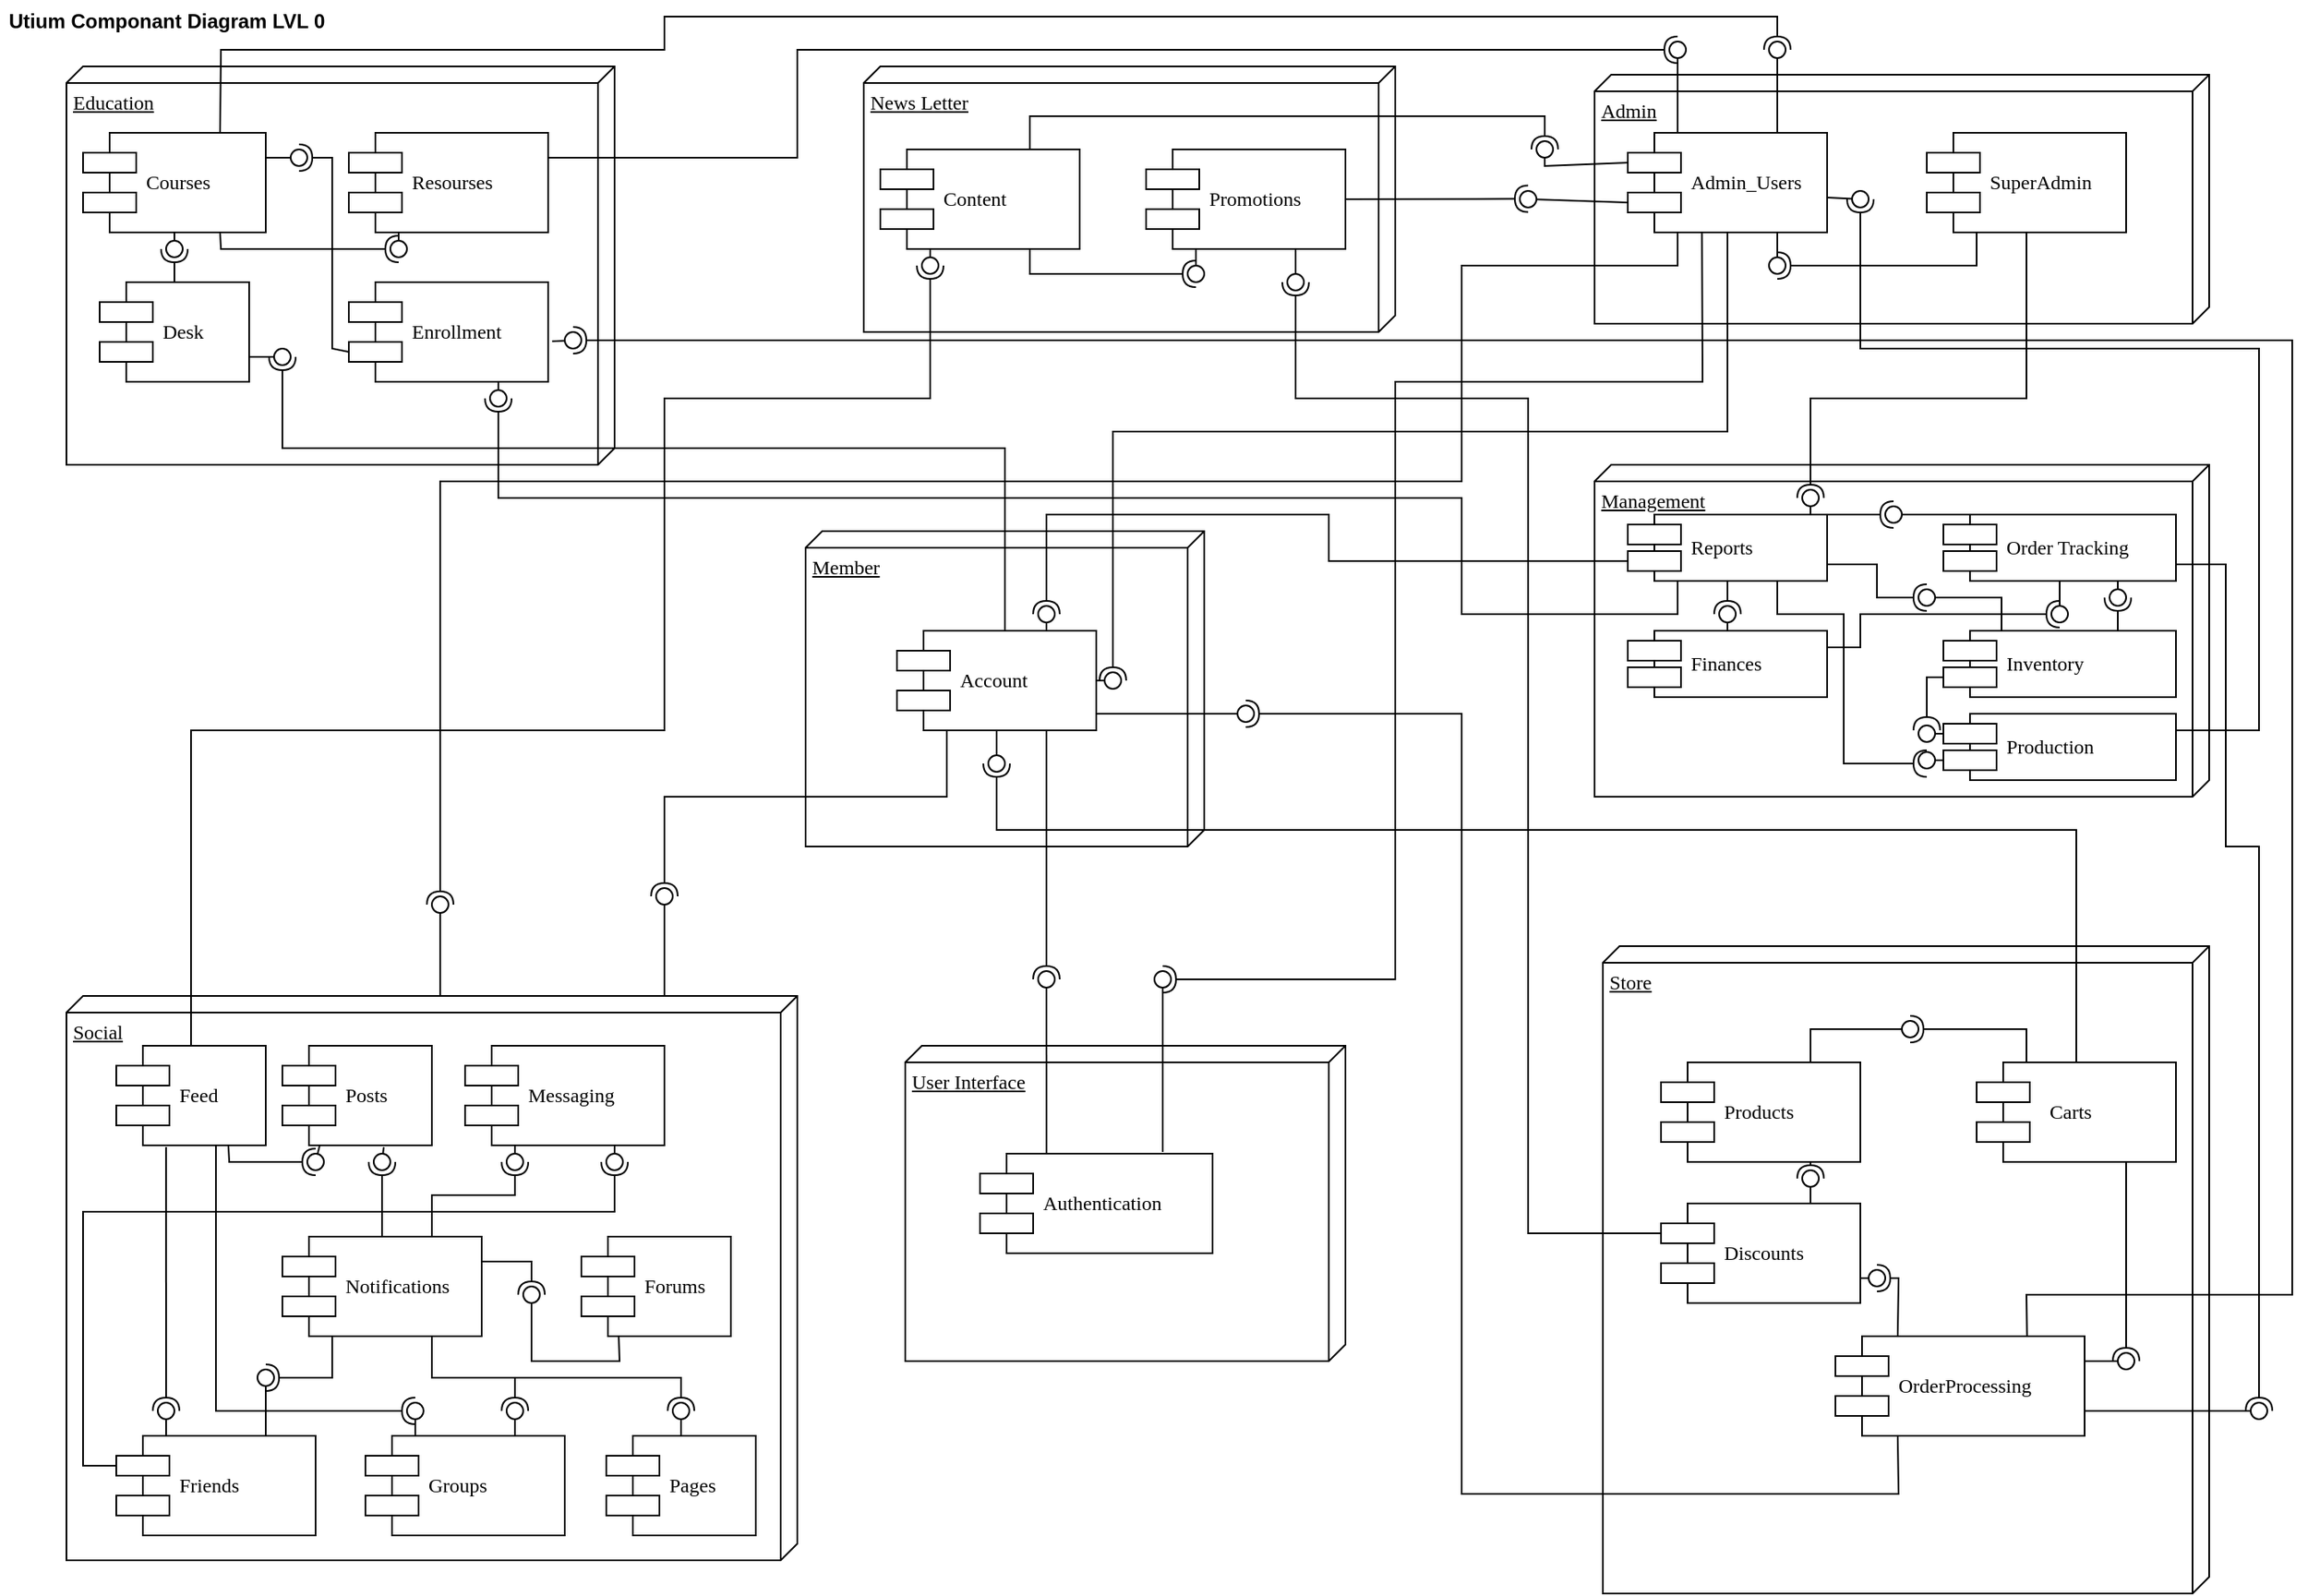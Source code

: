 <mxfile version="26.1.1">
  <diagram name="Page-1" id="5f0bae14-7c28-e335-631c-24af17079c00">
    <mxGraphModel dx="1354" dy="656" grid="1" gridSize="10" guides="1" tooltips="1" connect="1" arrows="1" fold="1" page="1" pageScale="1" pageWidth="1390" pageHeight="980" background="none" math="0" shadow="0">
      <root>
        <mxCell id="0" />
        <mxCell id="1" parent="0" />
        <mxCell id="39150e848f15840c-1" value="Education" style="verticalAlign=top;align=left;spacingTop=8;spacingLeft=2;spacingRight=12;shape=cube;size=10;direction=south;fontStyle=4;html=1;rounded=0;shadow=0;comic=0;labelBackgroundColor=none;strokeWidth=1;fontFamily=Verdana;fontSize=12;" parent="1" vertex="1">
          <mxGeometry x="40" y="40" width="330" height="240" as="geometry" />
        </mxCell>
        <mxCell id="39150e848f15840c-2" value="Store" style="verticalAlign=top;align=left;spacingTop=8;spacingLeft=2;spacingRight=12;shape=cube;size=10;direction=south;fontStyle=4;html=1;rounded=0;shadow=0;comic=0;labelBackgroundColor=none;strokeWidth=1;fontFamily=Verdana;fontSize=12" parent="1" vertex="1">
          <mxGeometry x="965" y="570" width="365" height="390" as="geometry" />
        </mxCell>
        <mxCell id="39150e848f15840c-3" value="Member" style="verticalAlign=top;align=left;spacingTop=8;spacingLeft=2;spacingRight=12;shape=cube;size=10;direction=south;fontStyle=4;html=1;rounded=0;shadow=0;comic=0;labelBackgroundColor=none;strokeWidth=1;fontFamily=Verdana;fontSize=12" parent="1" vertex="1">
          <mxGeometry x="485" y="320" width="240" height="190" as="geometry" />
        </mxCell>
        <mxCell id="39150e848f15840c-5" value="Courses" style="shape=component;align=left;spacingLeft=36;rounded=0;shadow=0;comic=0;labelBackgroundColor=none;strokeWidth=1;fontFamily=Verdana;fontSize=12;html=1;" parent="1" vertex="1">
          <mxGeometry x="50" y="80" width="110" height="60" as="geometry" />
        </mxCell>
        <mxCell id="39150e848f15840c-7" value="Products" style="shape=component;align=left;spacingLeft=36;rounded=0;shadow=0;comic=0;labelBackgroundColor=none;strokeWidth=1;fontFamily=Verdana;fontSize=12;html=1;" parent="1" vertex="1">
          <mxGeometry x="1000" y="640" width="120" height="60" as="geometry" />
        </mxCell>
        <mxCell id="39150e848f15840c-10" value="Account" style="shape=component;align=left;spacingLeft=36;rounded=0;shadow=0;comic=0;labelBackgroundColor=none;strokeWidth=1;fontFamily=Verdana;fontSize=12;html=1;" parent="1" vertex="1">
          <mxGeometry x="540" y="380" width="120" height="60" as="geometry" />
        </mxCell>
        <mxCell id="PEAU8iN8RodinJspLY0A-5" value="Admin" style="verticalAlign=top;align=left;spacingTop=8;spacingLeft=2;spacingRight=12;shape=cube;size=10;direction=south;fontStyle=4;html=1;rounded=0;shadow=0;comic=0;labelBackgroundColor=none;strokeWidth=1;fontFamily=Verdana;fontSize=12" parent="1" vertex="1">
          <mxGeometry x="960" y="45" width="370" height="150" as="geometry" />
        </mxCell>
        <mxCell id="PEAU8iN8RodinJspLY0A-6" value="Admin_Users" style="shape=component;align=left;spacingLeft=36;rounded=0;shadow=0;comic=0;labelBackgroundColor=none;strokeWidth=1;fontFamily=Verdana;fontSize=12;html=1;" parent="1" vertex="1">
          <mxGeometry x="980" y="80" width="120" height="60" as="geometry" />
        </mxCell>
        <mxCell id="PEAU8iN8RodinJspLY0A-7" value="SuperAdmin" style="shape=component;align=left;spacingLeft=36;rounded=0;shadow=0;comic=0;labelBackgroundColor=none;strokeWidth=1;fontFamily=Verdana;fontSize=12;html=1;" parent="1" vertex="1">
          <mxGeometry x="1160" y="80" width="120" height="60" as="geometry" />
        </mxCell>
        <mxCell id="PEAU8iN8RodinJspLY0A-10" value="Social" style="verticalAlign=top;align=left;spacingTop=8;spacingLeft=2;spacingRight=12;shape=cube;size=10;direction=south;fontStyle=4;html=1;rounded=0;shadow=0;comic=0;labelBackgroundColor=none;strokeWidth=1;fontFamily=Verdana;fontSize=12" parent="1" vertex="1">
          <mxGeometry x="40" y="600" width="440" height="340" as="geometry" />
        </mxCell>
        <mxCell id="PEAU8iN8RodinJspLY0A-11" value="Feed" style="shape=component;align=left;spacingLeft=36;rounded=0;shadow=0;comic=0;labelBackgroundColor=none;strokeWidth=1;fontFamily=Verdana;fontSize=12;html=1;" parent="1" vertex="1">
          <mxGeometry x="70" y="630" width="90" height="60" as="geometry" />
        </mxCell>
        <mxCell id="PEAU8iN8RodinJspLY0A-12" value="Messaging" style="shape=component;align=left;spacingLeft=36;rounded=0;shadow=0;comic=0;labelBackgroundColor=none;strokeWidth=1;fontFamily=Verdana;fontSize=12;html=1;" parent="1" vertex="1">
          <mxGeometry x="280" y="630" width="120" height="60" as="geometry" />
        </mxCell>
        <mxCell id="PEAU8iN8RodinJspLY0A-13" value="Friends" style="shape=component;align=left;spacingLeft=36;rounded=0;shadow=0;comic=0;labelBackgroundColor=none;strokeWidth=1;fontFamily=Verdana;fontSize=12;html=1;" parent="1" vertex="1">
          <mxGeometry x="70" y="865" width="120" height="60" as="geometry" />
        </mxCell>
        <mxCell id="PEAU8iN8RodinJspLY0A-14" value="Groups" style="shape=component;align=left;spacingLeft=36;rounded=0;shadow=0;comic=0;labelBackgroundColor=none;strokeWidth=1;fontFamily=Verdana;fontSize=12;html=1;" parent="1" vertex="1">
          <mxGeometry x="220" y="865" width="120" height="60" as="geometry" />
        </mxCell>
        <mxCell id="PEAU8iN8RodinJspLY0A-19" value="" style="ellipse;whiteSpace=wrap;html=1;align=center;aspect=fixed;fillColor=none;strokeColor=none;resizable=0;perimeter=centerPerimeter;rotatable=0;allowArrows=0;points=[];outlineConnect=1;" parent="1" vertex="1">
          <mxGeometry x="665" y="620" width="10" height="10" as="geometry" />
        </mxCell>
        <mxCell id="PEAU8iN8RodinJspLY0A-24" value="" style="ellipse;whiteSpace=wrap;html=1;align=center;aspect=fixed;fillColor=none;strokeColor=none;resizable=0;perimeter=centerPerimeter;rotatable=0;allowArrows=0;points=[];outlineConnect=1;" parent="1" vertex="1">
          <mxGeometry x="430" y="485" width="10" height="10" as="geometry" />
        </mxCell>
        <mxCell id="PEAU8iN8RodinJspLY0A-25" value="Resourses" style="shape=component;align=left;spacingLeft=36;rounded=0;shadow=0;comic=0;labelBackgroundColor=none;strokeWidth=1;fontFamily=Verdana;fontSize=12;html=1;" parent="1" vertex="1">
          <mxGeometry x="210" y="80" width="120" height="60" as="geometry" />
        </mxCell>
        <mxCell id="PEAU8iN8RodinJspLY0A-26" value="&amp;nbsp; Carts" style="shape=component;align=left;spacingLeft=36;rounded=0;shadow=0;comic=0;labelBackgroundColor=none;strokeWidth=1;fontFamily=Verdana;fontSize=12;html=1;" parent="1" vertex="1">
          <mxGeometry x="1190" y="640" width="120" height="60" as="geometry" />
        </mxCell>
        <mxCell id="PEAU8iN8RodinJspLY0A-27" value="OrderProcessing" style="shape=component;align=left;spacingLeft=36;rounded=0;shadow=0;comic=0;labelBackgroundColor=none;strokeWidth=1;fontFamily=Verdana;fontSize=12;html=1;" parent="1" vertex="1">
          <mxGeometry x="1105" y="805" width="150" height="60" as="geometry" />
        </mxCell>
        <mxCell id="PEAU8iN8RodinJspLY0A-28" value="Notifications" style="shape=component;align=left;spacingLeft=36;rounded=0;shadow=0;comic=0;labelBackgroundColor=none;strokeWidth=1;fontFamily=Verdana;fontSize=12;html=1;" parent="1" vertex="1">
          <mxGeometry x="170" y="745" width="120" height="60" as="geometry" />
        </mxCell>
        <mxCell id="PEAU8iN8RodinJspLY0A-29" value="News Letter" style="verticalAlign=top;align=left;spacingTop=8;spacingLeft=2;spacingRight=12;shape=cube;size=10;direction=south;fontStyle=4;html=1;rounded=0;shadow=0;comic=0;labelBackgroundColor=none;strokeWidth=1;fontFamily=Verdana;fontSize=12" parent="1" vertex="1">
          <mxGeometry x="520" y="40" width="320" height="160" as="geometry" />
        </mxCell>
        <mxCell id="PEAU8iN8RodinJspLY0A-30" value="Content" style="shape=component;align=left;spacingLeft=36;rounded=0;shadow=0;comic=0;labelBackgroundColor=none;strokeWidth=1;fontFamily=Verdana;fontSize=12;html=1;" parent="1" vertex="1">
          <mxGeometry x="530" y="90" width="120" height="60" as="geometry" />
        </mxCell>
        <mxCell id="PEAU8iN8RodinJspLY0A-31" value="Promotions" style="shape=component;align=left;spacingLeft=36;rounded=0;shadow=0;comic=0;labelBackgroundColor=none;strokeWidth=1;fontFamily=Verdana;fontSize=12;html=1;" parent="1" vertex="1">
          <mxGeometry x="690" y="90" width="120" height="60" as="geometry" />
        </mxCell>
        <mxCell id="PEAU8iN8RodinJspLY0A-35" value="" style="rounded=0;orthogonalLoop=1;jettySize=auto;html=1;endArrow=halfCircle;endFill=0;endSize=6;strokeWidth=1;sketch=0;exitX=0.25;exitY=0;exitDx=0;exitDy=0;" parent="1" source="PEAU8iN8RodinJspLY0A-26" edge="1">
          <mxGeometry relative="1" as="geometry">
            <mxPoint x="910" y="680" as="sourcePoint" />
            <mxPoint x="1150" y="620" as="targetPoint" />
            <Array as="points">
              <mxPoint x="1220" y="620" />
            </Array>
          </mxGeometry>
        </mxCell>
        <mxCell id="PEAU8iN8RodinJspLY0A-36" value="" style="rounded=0;orthogonalLoop=1;jettySize=auto;html=1;endArrow=oval;endFill=0;sketch=0;sourcePerimeterSpacing=0;targetPerimeterSpacing=0;endSize=10;exitX=0.75;exitY=0;exitDx=0;exitDy=0;" parent="1" source="39150e848f15840c-7" edge="1">
          <mxGeometry relative="1" as="geometry">
            <mxPoint x="700" y="485" as="sourcePoint" />
            <mxPoint x="1150" y="620" as="targetPoint" />
            <Array as="points">
              <mxPoint x="1090" y="620" />
            </Array>
          </mxGeometry>
        </mxCell>
        <mxCell id="PEAU8iN8RodinJspLY0A-37" value="" style="ellipse;whiteSpace=wrap;html=1;align=center;aspect=fixed;fillColor=none;strokeColor=none;resizable=0;perimeter=centerPerimeter;rotatable=0;allowArrows=0;points=[];outlineConnect=1;" parent="1" vertex="1">
          <mxGeometry x="715" y="480" width="10" height="10" as="geometry" />
        </mxCell>
        <mxCell id="PEAU8iN8RodinJspLY0A-38" value="" style="rounded=0;orthogonalLoop=1;jettySize=auto;html=1;endArrow=halfCircle;endFill=0;endSize=6;strokeWidth=1;sketch=0;exitX=0.5;exitY=0;exitDx=0;exitDy=0;" parent="1" source="PEAU8iN8RodinJspLY0A-26" edge="1">
          <mxGeometry relative="1" as="geometry">
            <mxPoint x="960" y="615" as="sourcePoint" />
            <mxPoint x="600" y="460" as="targetPoint" />
            <Array as="points">
              <mxPoint x="1250" y="500" />
              <mxPoint x="600" y="500" />
            </Array>
          </mxGeometry>
        </mxCell>
        <mxCell id="PEAU8iN8RodinJspLY0A-39" value="" style="rounded=0;orthogonalLoop=1;jettySize=auto;html=1;endArrow=oval;endFill=0;sketch=0;sourcePerimeterSpacing=0;targetPerimeterSpacing=0;endSize=10;exitX=0.5;exitY=1;exitDx=0;exitDy=0;" parent="1" source="39150e848f15840c-10" edge="1">
          <mxGeometry relative="1" as="geometry">
            <mxPoint x="840" y="510" as="sourcePoint" />
            <mxPoint x="600" y="460" as="targetPoint" />
            <Array as="points" />
          </mxGeometry>
        </mxCell>
        <mxCell id="PEAU8iN8RodinJspLY0A-40" value="" style="ellipse;whiteSpace=wrap;html=1;align=center;aspect=fixed;fillColor=none;strokeColor=none;resizable=0;perimeter=centerPerimeter;rotatable=0;allowArrows=0;points=[];outlineConnect=1;" parent="1" vertex="1">
          <mxGeometry x="625" y="460" width="10" height="10" as="geometry" />
        </mxCell>
        <mxCell id="PEAU8iN8RodinJspLY0A-41" value="Management" style="verticalAlign=top;align=left;spacingTop=8;spacingLeft=2;spacingRight=12;shape=cube;size=10;direction=south;fontStyle=4;html=1;rounded=0;shadow=0;comic=0;labelBackgroundColor=none;strokeWidth=1;fontFamily=Verdana;fontSize=12" parent="1" vertex="1">
          <mxGeometry x="960" y="280" width="370" height="200" as="geometry" />
        </mxCell>
        <mxCell id="PEAU8iN8RodinJspLY0A-42" value="Reports" style="shape=component;align=left;spacingLeft=36;rounded=0;shadow=0;comic=0;labelBackgroundColor=none;strokeWidth=1;fontFamily=Verdana;fontSize=12;html=1;" parent="1" vertex="1">
          <mxGeometry x="980" y="310" width="120" height="40" as="geometry" />
        </mxCell>
        <mxCell id="PEAU8iN8RodinJspLY0A-43" value="Order Tracking" style="shape=component;align=left;spacingLeft=36;rounded=0;shadow=0;comic=0;labelBackgroundColor=none;strokeWidth=1;fontFamily=Verdana;fontSize=12;html=1;" parent="1" vertex="1">
          <mxGeometry x="1170" y="310" width="140" height="40" as="geometry" />
        </mxCell>
        <mxCell id="PEAU8iN8RodinJspLY0A-44" value="Inventory" style="shape=component;align=left;spacingLeft=36;rounded=0;shadow=0;comic=0;labelBackgroundColor=none;strokeWidth=1;fontFamily=Verdana;fontSize=12;html=1;" parent="1" vertex="1">
          <mxGeometry x="1170" y="380" width="140" height="40" as="geometry" />
        </mxCell>
        <mxCell id="PEAU8iN8RodinJspLY0A-45" value="Finances" style="shape=component;align=left;spacingLeft=36;rounded=0;shadow=0;comic=0;labelBackgroundColor=none;strokeWidth=1;fontFamily=Verdana;fontSize=12;html=1;" parent="1" vertex="1">
          <mxGeometry x="980" y="380" width="120" height="40" as="geometry" />
        </mxCell>
        <mxCell id="PEAU8iN8RodinJspLY0A-48" value="" style="ellipse;whiteSpace=wrap;html=1;align=center;aspect=fixed;fillColor=none;strokeColor=none;resizable=0;perimeter=centerPerimeter;rotatable=0;allowArrows=0;points=[];outlineConnect=1;" parent="1" vertex="1">
          <mxGeometry x="835" y="310" width="10" height="10" as="geometry" />
        </mxCell>
        <mxCell id="PEAU8iN8RodinJspLY0A-49" value="" style="rounded=0;orthogonalLoop=1;jettySize=auto;html=1;endArrow=halfCircle;endFill=0;endSize=6;strokeWidth=1;sketch=0;exitX=0.75;exitY=0;exitDx=0;exitDy=0;" parent="1" source="PEAU8iN8RodinJspLY0A-42" edge="1">
          <mxGeometry relative="1" as="geometry">
            <mxPoint x="860" y="315" as="sourcePoint" />
            <mxPoint x="1140" y="310" as="targetPoint" />
          </mxGeometry>
        </mxCell>
        <mxCell id="PEAU8iN8RodinJspLY0A-50" value="" style="rounded=0;orthogonalLoop=1;jettySize=auto;html=1;endArrow=oval;endFill=0;sketch=0;sourcePerimeterSpacing=0;targetPerimeterSpacing=0;endSize=10;exitX=0.25;exitY=0;exitDx=0;exitDy=0;" parent="1" source="PEAU8iN8RodinJspLY0A-43" edge="1">
          <mxGeometry relative="1" as="geometry">
            <mxPoint x="820" y="315" as="sourcePoint" />
            <mxPoint x="1140" y="310" as="targetPoint" />
          </mxGeometry>
        </mxCell>
        <mxCell id="PEAU8iN8RodinJspLY0A-51" value="" style="ellipse;whiteSpace=wrap;html=1;align=center;aspect=fixed;fillColor=none;strokeColor=none;resizable=0;perimeter=centerPerimeter;rotatable=0;allowArrows=0;points=[];outlineConnect=1;" parent="1" vertex="1">
          <mxGeometry x="835" y="310" width="10" height="10" as="geometry" />
        </mxCell>
        <mxCell id="PEAU8iN8RodinJspLY0A-52" value="" style="rounded=0;orthogonalLoop=1;jettySize=auto;html=1;endArrow=halfCircle;endFill=0;endSize=6;strokeWidth=1;sketch=0;" parent="1" edge="1">
          <mxGeometry relative="1" as="geometry">
            <mxPoint x="1275" y="380" as="sourcePoint" />
            <mxPoint x="1275" y="360" as="targetPoint" />
          </mxGeometry>
        </mxCell>
        <mxCell id="PEAU8iN8RodinJspLY0A-53" value="" style="rounded=0;orthogonalLoop=1;jettySize=auto;html=1;endArrow=oval;endFill=0;sketch=0;sourcePerimeterSpacing=0;targetPerimeterSpacing=0;endSize=10;exitX=0.75;exitY=1;exitDx=0;exitDy=0;" parent="1" source="PEAU8iN8RodinJspLY0A-43" edge="1">
          <mxGeometry relative="1" as="geometry">
            <mxPoint x="820" y="315" as="sourcePoint" />
            <mxPoint x="1275" y="360" as="targetPoint" />
          </mxGeometry>
        </mxCell>
        <mxCell id="PEAU8iN8RodinJspLY0A-54" value="" style="ellipse;whiteSpace=wrap;html=1;align=center;aspect=fixed;fillColor=none;strokeColor=none;resizable=0;perimeter=centerPerimeter;rotatable=0;allowArrows=0;points=[];outlineConnect=1;" parent="1" vertex="1">
          <mxGeometry x="835" y="310" width="10" height="10" as="geometry" />
        </mxCell>
        <mxCell id="PEAU8iN8RodinJspLY0A-55" value="Production" style="shape=component;align=left;spacingLeft=36;rounded=0;shadow=0;comic=0;labelBackgroundColor=none;strokeWidth=1;fontFamily=Verdana;fontSize=12;html=1;" parent="1" vertex="1">
          <mxGeometry x="1170" y="430" width="140" height="40" as="geometry" />
        </mxCell>
        <mxCell id="PEAU8iN8RodinJspLY0A-58" value="" style="ellipse;whiteSpace=wrap;html=1;align=center;aspect=fixed;fillColor=none;strokeColor=none;resizable=0;perimeter=centerPerimeter;rotatable=0;allowArrows=0;points=[];outlineConnect=1;" parent="1" vertex="1">
          <mxGeometry x="835" y="510" width="10" height="10" as="geometry" />
        </mxCell>
        <mxCell id="PEAU8iN8RodinJspLY0A-59" value="" style="rounded=0;orthogonalLoop=1;jettySize=auto;html=1;endArrow=halfCircle;endFill=0;endSize=6;strokeWidth=1;sketch=0;exitX=1;exitY=0.75;exitDx=0;exitDy=0;" parent="1" source="PEAU8iN8RodinJspLY0A-42" edge="1">
          <mxGeometry relative="1" as="geometry">
            <mxPoint x="860" y="515" as="sourcePoint" />
            <mxPoint x="1160" y="360" as="targetPoint" />
            <Array as="points">
              <mxPoint x="1130" y="340" />
              <mxPoint x="1130" y="360" />
            </Array>
          </mxGeometry>
        </mxCell>
        <mxCell id="PEAU8iN8RodinJspLY0A-61" value="" style="ellipse;whiteSpace=wrap;html=1;align=center;aspect=fixed;fillColor=none;strokeColor=none;resizable=0;perimeter=centerPerimeter;rotatable=0;allowArrows=0;points=[];outlineConnect=1;" parent="1" vertex="1">
          <mxGeometry x="835" y="510" width="10" height="10" as="geometry" />
        </mxCell>
        <mxCell id="PEAU8iN8RodinJspLY0A-63" value="" style="rounded=0;orthogonalLoop=1;jettySize=auto;html=1;endArrow=oval;endFill=0;sketch=0;sourcePerimeterSpacing=0;targetPerimeterSpacing=0;endSize=10;exitX=0.25;exitY=0;exitDx=0;exitDy=0;" parent="1" source="PEAU8iN8RodinJspLY0A-44" edge="1">
          <mxGeometry relative="1" as="geometry">
            <mxPoint x="820" y="515" as="sourcePoint" />
            <mxPoint x="1160" y="360" as="targetPoint" />
            <Array as="points">
              <mxPoint x="1205" y="360" />
            </Array>
          </mxGeometry>
        </mxCell>
        <mxCell id="PEAU8iN8RodinJspLY0A-64" value="" style="ellipse;whiteSpace=wrap;html=1;align=center;aspect=fixed;fillColor=none;strokeColor=none;resizable=0;perimeter=centerPerimeter;rotatable=0;allowArrows=0;points=[];outlineConnect=1;" parent="1" vertex="1">
          <mxGeometry x="835" y="510" width="10" height="10" as="geometry" />
        </mxCell>
        <mxCell id="PEAU8iN8RodinJspLY0A-65" value="" style="rounded=0;orthogonalLoop=1;jettySize=auto;html=1;endArrow=halfCircle;endFill=0;endSize=6;strokeWidth=1;sketch=0;exitX=1;exitY=0.25;exitDx=0;exitDy=0;" parent="1" source="PEAU8iN8RodinJspLY0A-45" edge="1">
          <mxGeometry relative="1" as="geometry">
            <mxPoint x="860" y="415" as="sourcePoint" />
            <mxPoint x="1240" y="370" as="targetPoint" />
            <Array as="points">
              <mxPoint x="1120" y="390" />
              <mxPoint x="1120" y="370" />
            </Array>
          </mxGeometry>
        </mxCell>
        <mxCell id="PEAU8iN8RodinJspLY0A-66" value="" style="rounded=0;orthogonalLoop=1;jettySize=auto;html=1;endArrow=oval;endFill=0;sketch=0;sourcePerimeterSpacing=0;targetPerimeterSpacing=0;endSize=10;exitX=0.5;exitY=1;exitDx=0;exitDy=0;" parent="1" source="PEAU8iN8RodinJspLY0A-43" edge="1">
          <mxGeometry relative="1" as="geometry">
            <mxPoint x="820" y="415" as="sourcePoint" />
            <mxPoint x="1240" y="370" as="targetPoint" />
          </mxGeometry>
        </mxCell>
        <mxCell id="PEAU8iN8RodinJspLY0A-67" value="" style="ellipse;whiteSpace=wrap;html=1;align=center;aspect=fixed;fillColor=none;strokeColor=none;resizable=0;perimeter=centerPerimeter;rotatable=0;allowArrows=0;points=[];outlineConnect=1;" parent="1" vertex="1">
          <mxGeometry x="835" y="410" width="10" height="10" as="geometry" />
        </mxCell>
        <mxCell id="PEAU8iN8RodinJspLY0A-71" value="" style="ellipse;whiteSpace=wrap;html=1;align=center;aspect=fixed;fillColor=none;strokeColor=none;resizable=0;perimeter=centerPerimeter;rotatable=0;allowArrows=0;points=[];outlineConnect=1;" parent="1" vertex="1">
          <mxGeometry x="835" y="410" width="10" height="10" as="geometry" />
        </mxCell>
        <mxCell id="PEAU8iN8RodinJspLY0A-72" value="" style="rounded=0;orthogonalLoop=1;jettySize=auto;html=1;endArrow=halfCircle;endFill=0;endSize=6;strokeWidth=1;sketch=0;exitX=0.25;exitY=1;exitDx=0;exitDy=0;" parent="1" source="PEAU8iN8RodinJspLY0A-7" edge="1">
          <mxGeometry relative="1" as="geometry">
            <mxPoint x="900" y="315" as="sourcePoint" />
            <mxPoint x="1070" y="160" as="targetPoint" />
            <Array as="points">
              <mxPoint x="1190" y="160" />
            </Array>
          </mxGeometry>
        </mxCell>
        <mxCell id="PEAU8iN8RodinJspLY0A-73" value="" style="rounded=0;orthogonalLoop=1;jettySize=auto;html=1;endArrow=oval;endFill=0;sketch=0;sourcePerimeterSpacing=0;targetPerimeterSpacing=0;endSize=10;exitX=0.75;exitY=1;exitDx=0;exitDy=0;" parent="1" source="PEAU8iN8RodinJspLY0A-6" edge="1">
          <mxGeometry relative="1" as="geometry">
            <mxPoint x="860" y="315" as="sourcePoint" />
            <mxPoint x="1070" y="160" as="targetPoint" />
            <Array as="points" />
          </mxGeometry>
        </mxCell>
        <mxCell id="PEAU8iN8RodinJspLY0A-74" value="" style="ellipse;whiteSpace=wrap;html=1;align=center;aspect=fixed;fillColor=none;strokeColor=none;resizable=0;perimeter=centerPerimeter;rotatable=0;allowArrows=0;points=[];outlineConnect=1;" parent="1" vertex="1">
          <mxGeometry x="1070" y="70" width="10" height="10" as="geometry" />
        </mxCell>
        <mxCell id="PEAU8iN8RodinJspLY0A-76" value="Utium Componant Diagram LVL 0" style="text;align=center;fontStyle=1;verticalAlign=middle;spacingLeft=3;spacingRight=3;strokeColor=none;rotatable=0;points=[[0,0.5],[1,0.5]];portConstraint=eastwest;html=1;" parent="1" vertex="1">
          <mxGeometry width="200" height="26" as="geometry" />
        </mxCell>
        <mxCell id="PEAU8iN8RodinJspLY0A-77" value="" style="rounded=0;orthogonalLoop=1;jettySize=auto;html=1;endArrow=halfCircle;endFill=0;endSize=6;strokeWidth=1;sketch=0;exitX=0;exitY=0.7;exitDx=0;exitDy=0;" parent="1" source="PEAU8iN8RodinJspLY0A-44" edge="1">
          <mxGeometry relative="1" as="geometry">
            <mxPoint x="1050" y="415" as="sourcePoint" />
            <mxPoint x="1160" y="440" as="targetPoint" />
            <Array as="points">
              <mxPoint x="1160" y="408" />
            </Array>
          </mxGeometry>
        </mxCell>
        <mxCell id="PEAU8iN8RodinJspLY0A-78" value="" style="rounded=0;orthogonalLoop=1;jettySize=auto;html=1;endArrow=oval;endFill=0;sketch=0;sourcePerimeterSpacing=0;targetPerimeterSpacing=0;endSize=10;exitX=0;exitY=0.3;exitDx=0;exitDy=0;" parent="1" source="PEAU8iN8RodinJspLY0A-55" edge="1">
          <mxGeometry relative="1" as="geometry">
            <mxPoint x="1010" y="415" as="sourcePoint" />
            <mxPoint x="1160" y="442" as="targetPoint" />
          </mxGeometry>
        </mxCell>
        <mxCell id="PEAU8iN8RodinJspLY0A-79" value="" style="ellipse;whiteSpace=wrap;html=1;align=center;aspect=fixed;fillColor=none;strokeColor=none;resizable=0;perimeter=centerPerimeter;rotatable=0;allowArrows=0;points=[];outlineConnect=1;" parent="1" vertex="1">
          <mxGeometry x="1025" y="410" width="10" height="10" as="geometry" />
        </mxCell>
        <mxCell id="PEAU8iN8RodinJspLY0A-80" value="" style="rounded=0;orthogonalLoop=1;jettySize=auto;html=1;endArrow=halfCircle;endFill=0;endSize=6;strokeWidth=1;sketch=0;exitX=0.5;exitY=1;exitDx=0;exitDy=0;" parent="1" source="PEAU8iN8RodinJspLY0A-7" edge="1">
          <mxGeometry relative="1" as="geometry">
            <mxPoint x="1050" y="315" as="sourcePoint" />
            <mxPoint x="1090" y="300" as="targetPoint" />
            <Array as="points">
              <mxPoint x="1220" y="240" />
              <mxPoint x="1090" y="240" />
            </Array>
          </mxGeometry>
        </mxCell>
        <mxCell id="PEAU8iN8RodinJspLY0A-81" value="" style="rounded=0;orthogonalLoop=1;jettySize=auto;html=1;endArrow=oval;endFill=0;sketch=0;sourcePerimeterSpacing=0;targetPerimeterSpacing=0;endSize=10;" parent="1" edge="1">
          <mxGeometry relative="1" as="geometry">
            <mxPoint x="1090" y="310" as="sourcePoint" />
            <mxPoint x="1090" y="300" as="targetPoint" />
            <Array as="points" />
          </mxGeometry>
        </mxCell>
        <mxCell id="PEAU8iN8RodinJspLY0A-82" value="" style="ellipse;whiteSpace=wrap;html=1;align=center;aspect=fixed;fillColor=none;strokeColor=none;resizable=0;perimeter=centerPerimeter;rotatable=0;allowArrows=0;points=[];outlineConnect=1;" parent="1" vertex="1">
          <mxGeometry x="1025" y="310" width="10" height="10" as="geometry" />
        </mxCell>
        <mxCell id="PEAU8iN8RodinJspLY0A-83" value="" style="rounded=0;orthogonalLoop=1;jettySize=auto;html=1;endArrow=halfCircle;endFill=0;endSize=6;strokeWidth=1;sketch=0;exitX=0.75;exitY=1;exitDx=0;exitDy=0;" parent="1" source="PEAU8iN8RodinJspLY0A-26" edge="1">
          <mxGeometry relative="1" as="geometry">
            <mxPoint x="1010" y="615" as="sourcePoint" />
            <mxPoint x="1280" y="820" as="targetPoint" />
          </mxGeometry>
        </mxCell>
        <mxCell id="PEAU8iN8RodinJspLY0A-84" value="" style="rounded=0;orthogonalLoop=1;jettySize=auto;html=1;endArrow=oval;endFill=0;sketch=0;sourcePerimeterSpacing=0;targetPerimeterSpacing=0;endSize=10;exitX=1;exitY=0.25;exitDx=0;exitDy=0;" parent="1" source="PEAU8iN8RodinJspLY0A-27" edge="1">
          <mxGeometry relative="1" as="geometry">
            <mxPoint x="970" y="615" as="sourcePoint" />
            <mxPoint x="1280" y="820" as="targetPoint" />
          </mxGeometry>
        </mxCell>
        <mxCell id="PEAU8iN8RodinJspLY0A-85" value="" style="ellipse;whiteSpace=wrap;html=1;align=center;aspect=fixed;fillColor=none;strokeColor=none;resizable=0;perimeter=centerPerimeter;rotatable=0;allowArrows=0;points=[];outlineConnect=1;" parent="1" vertex="1">
          <mxGeometry x="985" y="610" width="10" height="10" as="geometry" />
        </mxCell>
        <mxCell id="PEAU8iN8RodinJspLY0A-86" value="" style="rounded=0;orthogonalLoop=1;jettySize=auto;html=1;endArrow=halfCircle;endFill=0;endSize=6;strokeWidth=1;sketch=0;exitX=1;exitY=0.25;exitDx=0;exitDy=0;" parent="1" source="PEAU8iN8RodinJspLY0A-55" edge="1">
          <mxGeometry relative="1" as="geometry">
            <mxPoint x="1010" y="315" as="sourcePoint" />
            <mxPoint x="1120" y="120" as="targetPoint" />
            <Array as="points">
              <mxPoint x="1360" y="440" />
              <mxPoint x="1360" y="210" />
              <mxPoint x="1120" y="210" />
            </Array>
          </mxGeometry>
        </mxCell>
        <mxCell id="PEAU8iN8RodinJspLY0A-88" value="" style="ellipse;whiteSpace=wrap;html=1;align=center;aspect=fixed;fillColor=none;strokeColor=none;resizable=0;perimeter=centerPerimeter;rotatable=0;allowArrows=0;points=[];outlineConnect=1;" parent="1" vertex="1">
          <mxGeometry x="985" y="310" width="10" height="10" as="geometry" />
        </mxCell>
        <mxCell id="PEAU8iN8RodinJspLY0A-89" value="" style="rounded=0;orthogonalLoop=1;jettySize=auto;html=1;endArrow=halfCircle;endFill=0;endSize=6;strokeWidth=1;sketch=0;exitX=1;exitY=0.75;exitDx=0;exitDy=0;" parent="1" source="PEAU8iN8RodinJspLY0A-43" edge="1">
          <mxGeometry relative="1" as="geometry">
            <mxPoint x="980" y="540" as="sourcePoint" />
            <mxPoint x="1360" y="850" as="targetPoint" />
            <Array as="points">
              <mxPoint x="1340" y="340" />
              <mxPoint x="1340" y="510" />
              <mxPoint x="1360" y="510" />
            </Array>
          </mxGeometry>
        </mxCell>
        <mxCell id="PEAU8iN8RodinJspLY0A-90" value="" style="rounded=0;orthogonalLoop=1;jettySize=auto;html=1;endArrow=oval;endFill=0;sketch=0;sourcePerimeterSpacing=0;targetPerimeterSpacing=0;endSize=10;exitX=1;exitY=0.75;exitDx=0;exitDy=0;" parent="1" source="PEAU8iN8RodinJspLY0A-27" edge="1">
          <mxGeometry relative="1" as="geometry">
            <mxPoint x="970" y="515" as="sourcePoint" />
            <mxPoint x="1360" y="850" as="targetPoint" />
          </mxGeometry>
        </mxCell>
        <mxCell id="PEAU8iN8RodinJspLY0A-91" value="" style="ellipse;whiteSpace=wrap;html=1;align=center;aspect=fixed;fillColor=none;strokeColor=none;resizable=0;perimeter=centerPerimeter;rotatable=0;allowArrows=0;points=[];outlineConnect=1;" parent="1" vertex="1">
          <mxGeometry x="985" y="510" width="10" height="10" as="geometry" />
        </mxCell>
        <mxCell id="PEAU8iN8RodinJspLY0A-92" value="" style="rounded=0;orthogonalLoop=1;jettySize=auto;html=1;endArrow=halfCircle;endFill=0;endSize=6;strokeWidth=1;sketch=0;exitX=0.75;exitY=1;exitDx=0;exitDy=0;" parent="1" source="PEAU8iN8RodinJspLY0A-42" edge="1">
          <mxGeometry relative="1" as="geometry">
            <mxPoint x="1010" y="515" as="sourcePoint" />
            <mxPoint x="1160" y="460" as="targetPoint" />
            <Array as="points">
              <mxPoint x="1070" y="370" />
              <mxPoint x="1110" y="370" />
              <mxPoint x="1110" y="460" />
            </Array>
          </mxGeometry>
        </mxCell>
        <mxCell id="PEAU8iN8RodinJspLY0A-93" value="" style="rounded=0;orthogonalLoop=1;jettySize=auto;html=1;endArrow=oval;endFill=0;sketch=0;sourcePerimeterSpacing=0;targetPerimeterSpacing=0;endSize=10;exitX=0;exitY=0.7;exitDx=0;exitDy=0;" parent="1" source="PEAU8iN8RodinJspLY0A-55" edge="1">
          <mxGeometry relative="1" as="geometry">
            <mxPoint x="970" y="515" as="sourcePoint" />
            <mxPoint x="1160" y="458" as="targetPoint" />
          </mxGeometry>
        </mxCell>
        <mxCell id="PEAU8iN8RodinJspLY0A-94" value="" style="ellipse;whiteSpace=wrap;html=1;align=center;aspect=fixed;fillColor=none;strokeColor=none;resizable=0;perimeter=centerPerimeter;rotatable=0;allowArrows=0;points=[];outlineConnect=1;" parent="1" vertex="1">
          <mxGeometry x="985" y="510" width="10" height="10" as="geometry" />
        </mxCell>
        <mxCell id="PEAU8iN8RodinJspLY0A-95" value="Discounts" style="shape=component;align=left;spacingLeft=36;rounded=0;shadow=0;comic=0;labelBackgroundColor=none;strokeWidth=1;fontFamily=Verdana;fontSize=12;html=1;" parent="1" vertex="1">
          <mxGeometry x="1000" y="725" width="120" height="60" as="geometry" />
        </mxCell>
        <mxCell id="PEAU8iN8RodinJspLY0A-96" value="" style="rounded=0;orthogonalLoop=1;jettySize=auto;html=1;endArrow=halfCircle;endFill=0;endSize=6;strokeWidth=1;sketch=0;exitX=0.25;exitY=0;exitDx=0;exitDy=0;" parent="1" source="PEAU8iN8RodinJspLY0A-27" edge="1">
          <mxGeometry relative="1" as="geometry">
            <mxPoint x="1150" y="800" as="sourcePoint" />
            <mxPoint x="1130" y="770" as="targetPoint" />
            <Array as="points">
              <mxPoint x="1143" y="770" />
            </Array>
          </mxGeometry>
        </mxCell>
        <mxCell id="PEAU8iN8RodinJspLY0A-97" value="" style="rounded=0;orthogonalLoop=1;jettySize=auto;html=1;endArrow=oval;endFill=0;sketch=0;sourcePerimeterSpacing=0;targetPerimeterSpacing=0;endSize=10;exitX=1;exitY=0.75;exitDx=0;exitDy=0;" parent="1" source="PEAU8iN8RodinJspLY0A-95" edge="1">
          <mxGeometry relative="1" as="geometry">
            <mxPoint x="770" y="715" as="sourcePoint" />
            <mxPoint x="1130" y="770" as="targetPoint" />
          </mxGeometry>
        </mxCell>
        <mxCell id="PEAU8iN8RodinJspLY0A-98" value="" style="ellipse;whiteSpace=wrap;html=1;align=center;aspect=fixed;fillColor=none;strokeColor=none;resizable=0;perimeter=centerPerimeter;rotatable=0;allowArrows=0;points=[];outlineConnect=1;" parent="1" vertex="1">
          <mxGeometry x="740" y="710" width="10" height="10" as="geometry" />
        </mxCell>
        <mxCell id="PEAU8iN8RodinJspLY0A-99" value="" style="rounded=0;orthogonalLoop=1;jettySize=auto;html=1;endArrow=halfCircle;endFill=0;endSize=6;strokeWidth=1;sketch=0;exitX=0.75;exitY=1;exitDx=0;exitDy=0;" parent="1" source="39150e848f15840c-7" edge="1">
          <mxGeometry relative="1" as="geometry">
            <mxPoint x="810" y="615" as="sourcePoint" />
            <mxPoint x="1090" y="710" as="targetPoint" />
          </mxGeometry>
        </mxCell>
        <mxCell id="PEAU8iN8RodinJspLY0A-100" value="" style="rounded=0;orthogonalLoop=1;jettySize=auto;html=1;endArrow=oval;endFill=0;sketch=0;sourcePerimeterSpacing=0;targetPerimeterSpacing=0;endSize=10;exitX=0.75;exitY=0;exitDx=0;exitDy=0;" parent="1" source="PEAU8iN8RodinJspLY0A-95" edge="1">
          <mxGeometry relative="1" as="geometry">
            <mxPoint x="770" y="615" as="sourcePoint" />
            <mxPoint x="1090" y="710" as="targetPoint" />
          </mxGeometry>
        </mxCell>
        <mxCell id="PEAU8iN8RodinJspLY0A-101" value="" style="ellipse;whiteSpace=wrap;html=1;align=center;aspect=fixed;fillColor=none;strokeColor=none;resizable=0;perimeter=centerPerimeter;rotatable=0;allowArrows=0;points=[];outlineConnect=1;" parent="1" vertex="1">
          <mxGeometry x="740" y="610" width="10" height="10" as="geometry" />
        </mxCell>
        <mxCell id="PEAU8iN8RodinJspLY0A-105" value="" style="ellipse;whiteSpace=wrap;html=1;align=center;aspect=fixed;fillColor=none;strokeColor=none;resizable=0;perimeter=centerPerimeter;rotatable=0;allowArrows=0;points=[];outlineConnect=1;" parent="1" vertex="1">
          <mxGeometry x="695" y="510" width="10" height="10" as="geometry" />
        </mxCell>
        <mxCell id="PEAU8iN8RodinJspLY0A-110" value="" style="rounded=0;orthogonalLoop=1;jettySize=auto;html=1;endArrow=halfCircle;endFill=0;endSize=6;strokeWidth=1;sketch=0;exitX=0.333;exitY=1.017;exitDx=0;exitDy=0;exitPerimeter=0;" parent="1" source="PEAU8iN8RodinJspLY0A-11" edge="1">
          <mxGeometry relative="1" as="geometry">
            <mxPoint x="500" y="715" as="sourcePoint" />
            <mxPoint x="100" y="850" as="targetPoint" />
          </mxGeometry>
        </mxCell>
        <mxCell id="PEAU8iN8RodinJspLY0A-111" value="" style="rounded=0;orthogonalLoop=1;jettySize=auto;html=1;endArrow=oval;endFill=0;sketch=0;sourcePerimeterSpacing=0;targetPerimeterSpacing=0;endSize=10;exitX=0.25;exitY=0;exitDx=0;exitDy=0;" parent="1" source="PEAU8iN8RodinJspLY0A-13" edge="1">
          <mxGeometry relative="1" as="geometry">
            <mxPoint x="460" y="715" as="sourcePoint" />
            <mxPoint x="100" y="850" as="targetPoint" />
          </mxGeometry>
        </mxCell>
        <mxCell id="PEAU8iN8RodinJspLY0A-112" value="" style="ellipse;whiteSpace=wrap;html=1;align=center;aspect=fixed;fillColor=none;strokeColor=none;resizable=0;perimeter=centerPerimeter;rotatable=0;allowArrows=0;points=[];outlineConnect=1;" parent="1" vertex="1">
          <mxGeometry x="475" y="710" width="10" height="10" as="geometry" />
        </mxCell>
        <mxCell id="PEAU8iN8RodinJspLY0A-113" value="" style="rounded=0;orthogonalLoop=1;jettySize=auto;html=1;endArrow=halfCircle;endFill=0;endSize=6;strokeWidth=1;sketch=0;" parent="1" edge="1">
          <mxGeometry relative="1" as="geometry">
            <mxPoint x="130" y="690" as="sourcePoint" />
            <mxPoint x="250" y="850" as="targetPoint" />
            <Array as="points">
              <mxPoint x="130" y="850" />
            </Array>
          </mxGeometry>
        </mxCell>
        <mxCell id="PEAU8iN8RodinJspLY0A-114" value="" style="rounded=0;orthogonalLoop=1;jettySize=auto;html=1;endArrow=oval;endFill=0;sketch=0;sourcePerimeterSpacing=0;targetPerimeterSpacing=0;endSize=10;exitX=0.25;exitY=0;exitDx=0;exitDy=0;" parent="1" source="PEAU8iN8RodinJspLY0A-14" edge="1">
          <mxGeometry relative="1" as="geometry">
            <mxPoint x="460" y="715" as="sourcePoint" />
            <mxPoint x="250" y="850" as="targetPoint" />
          </mxGeometry>
        </mxCell>
        <mxCell id="PEAU8iN8RodinJspLY0A-115" value="" style="ellipse;whiteSpace=wrap;html=1;align=center;aspect=fixed;fillColor=none;strokeColor=none;resizable=0;perimeter=centerPerimeter;rotatable=0;allowArrows=0;points=[];outlineConnect=1;" parent="1" vertex="1">
          <mxGeometry x="475" y="710" width="10" height="10" as="geometry" />
        </mxCell>
        <mxCell id="PEAU8iN8RodinJspLY0A-116" value="" style="rounded=0;orthogonalLoop=1;jettySize=auto;html=1;endArrow=halfCircle;endFill=0;endSize=6;strokeWidth=1;sketch=0;exitX=0.25;exitY=1;exitDx=0;exitDy=0;" parent="1" source="PEAU8iN8RodinJspLY0A-28" edge="1">
          <mxGeometry relative="1" as="geometry">
            <mxPoint x="500" y="715" as="sourcePoint" />
            <mxPoint x="160" y="830" as="targetPoint" />
            <Array as="points">
              <mxPoint x="200" y="830" />
              <mxPoint x="180" y="830" />
            </Array>
          </mxGeometry>
        </mxCell>
        <mxCell id="PEAU8iN8RodinJspLY0A-117" value="" style="rounded=0;orthogonalLoop=1;jettySize=auto;html=1;endArrow=oval;endFill=0;sketch=0;sourcePerimeterSpacing=0;targetPerimeterSpacing=0;endSize=10;exitX=0.75;exitY=0;exitDx=0;exitDy=0;" parent="1" source="PEAU8iN8RodinJspLY0A-13" edge="1">
          <mxGeometry relative="1" as="geometry">
            <mxPoint x="460" y="715" as="sourcePoint" />
            <mxPoint x="160" y="830" as="targetPoint" />
          </mxGeometry>
        </mxCell>
        <mxCell id="PEAU8iN8RodinJspLY0A-118" value="" style="ellipse;whiteSpace=wrap;html=1;align=center;aspect=fixed;fillColor=none;strokeColor=none;resizable=0;perimeter=centerPerimeter;rotatable=0;allowArrows=0;points=[];outlineConnect=1;" parent="1" vertex="1">
          <mxGeometry x="475" y="710" width="10" height="10" as="geometry" />
        </mxCell>
        <mxCell id="PEAU8iN8RodinJspLY0A-119" value="" style="rounded=0;orthogonalLoop=1;jettySize=auto;html=1;endArrow=halfCircle;endFill=0;endSize=6;strokeWidth=1;sketch=0;exitX=0.75;exitY=1;exitDx=0;exitDy=0;" parent="1" source="PEAU8iN8RodinJspLY0A-28" edge="1">
          <mxGeometry relative="1" as="geometry">
            <mxPoint x="500" y="715" as="sourcePoint" />
            <mxPoint x="310" y="850" as="targetPoint" />
            <Array as="points">
              <mxPoint x="260" y="830" />
              <mxPoint x="310" y="830" />
            </Array>
          </mxGeometry>
        </mxCell>
        <mxCell id="PEAU8iN8RodinJspLY0A-120" value="" style="rounded=0;orthogonalLoop=1;jettySize=auto;html=1;endArrow=oval;endFill=0;sketch=0;sourcePerimeterSpacing=0;targetPerimeterSpacing=0;endSize=10;exitX=0.75;exitY=0;exitDx=0;exitDy=0;" parent="1" source="PEAU8iN8RodinJspLY0A-14" edge="1">
          <mxGeometry relative="1" as="geometry">
            <mxPoint x="460" y="715" as="sourcePoint" />
            <mxPoint x="310" y="850" as="targetPoint" />
          </mxGeometry>
        </mxCell>
        <mxCell id="PEAU8iN8RodinJspLY0A-121" value="" style="ellipse;whiteSpace=wrap;html=1;align=center;aspect=fixed;fillColor=none;strokeColor=none;resizable=0;perimeter=centerPerimeter;rotatable=0;allowArrows=0;points=[];outlineConnect=1;" parent="1" vertex="1">
          <mxGeometry x="475" y="710" width="10" height="10" as="geometry" />
        </mxCell>
        <mxCell id="PEAU8iN8RodinJspLY0A-122" value="" style="rounded=0;orthogonalLoop=1;jettySize=auto;html=1;endArrow=halfCircle;endFill=0;endSize=6;strokeWidth=1;sketch=0;exitX=0.75;exitY=0;exitDx=0;exitDy=0;" parent="1" source="PEAU8iN8RodinJspLY0A-28" edge="1">
          <mxGeometry relative="1" as="geometry">
            <mxPoint x="500" y="815" as="sourcePoint" />
            <mxPoint x="310" y="700" as="targetPoint" />
            <Array as="points">
              <mxPoint x="260" y="720" />
              <mxPoint x="310" y="720" />
            </Array>
          </mxGeometry>
        </mxCell>
        <mxCell id="PEAU8iN8RodinJspLY0A-123" value="" style="rounded=0;orthogonalLoop=1;jettySize=auto;html=1;endArrow=oval;endFill=0;sketch=0;sourcePerimeterSpacing=0;targetPerimeterSpacing=0;endSize=10;exitX=0.25;exitY=1;exitDx=0;exitDy=0;" parent="1" source="PEAU8iN8RodinJspLY0A-12" edge="1">
          <mxGeometry relative="1" as="geometry">
            <mxPoint x="460" y="815" as="sourcePoint" />
            <mxPoint x="310" y="700" as="targetPoint" />
          </mxGeometry>
        </mxCell>
        <mxCell id="PEAU8iN8RodinJspLY0A-124" value="" style="ellipse;whiteSpace=wrap;html=1;align=center;aspect=fixed;fillColor=none;strokeColor=none;resizable=0;perimeter=centerPerimeter;rotatable=0;allowArrows=0;points=[];outlineConnect=1;" parent="1" vertex="1">
          <mxGeometry x="475" y="810" width="10" height="10" as="geometry" />
        </mxCell>
        <mxCell id="PEAU8iN8RodinJspLY0A-125" value="Posts" style="shape=component;align=left;spacingLeft=36;rounded=0;shadow=0;comic=0;labelBackgroundColor=none;strokeWidth=1;fontFamily=Verdana;fontSize=12;html=1;" parent="1" vertex="1">
          <mxGeometry x="170" y="630" width="90" height="60" as="geometry" />
        </mxCell>
        <mxCell id="PEAU8iN8RodinJspLY0A-126" value="Forums" style="shape=component;align=left;spacingLeft=36;rounded=0;shadow=0;comic=0;labelBackgroundColor=none;strokeWidth=1;fontFamily=Verdana;fontSize=12;html=1;" parent="1" vertex="1">
          <mxGeometry x="350" y="745" width="90" height="60" as="geometry" />
        </mxCell>
        <mxCell id="PEAU8iN8RodinJspLY0A-127" value="Desk" style="shape=component;align=left;spacingLeft=36;rounded=0;shadow=0;comic=0;labelBackgroundColor=none;strokeWidth=1;fontFamily=Verdana;fontSize=12;html=1;" parent="1" vertex="1">
          <mxGeometry x="60" y="170" width="90" height="60" as="geometry" />
        </mxCell>
        <mxCell id="PEAU8iN8RodinJspLY0A-128" value="" style="rounded=0;orthogonalLoop=1;jettySize=auto;html=1;endArrow=halfCircle;endFill=0;endSize=6;strokeWidth=1;sketch=0;exitX=0.5;exitY=0;exitDx=0;exitDy=0;" parent="1" source="PEAU8iN8RodinJspLY0A-28" edge="1">
          <mxGeometry relative="1" as="geometry">
            <mxPoint x="590" y="615" as="sourcePoint" />
            <mxPoint x="230" y="700" as="targetPoint" />
          </mxGeometry>
        </mxCell>
        <mxCell id="PEAU8iN8RodinJspLY0A-129" value="" style="rounded=0;orthogonalLoop=1;jettySize=auto;html=1;endArrow=oval;endFill=0;sketch=0;sourcePerimeterSpacing=0;targetPerimeterSpacing=0;endSize=10;exitX=0.678;exitY=1.017;exitDx=0;exitDy=0;exitPerimeter=0;" parent="1" source="PEAU8iN8RodinJspLY0A-125" edge="1">
          <mxGeometry relative="1" as="geometry">
            <mxPoint x="193" y="690" as="sourcePoint" />
            <mxPoint x="230" y="700" as="targetPoint" />
          </mxGeometry>
        </mxCell>
        <mxCell id="PEAU8iN8RodinJspLY0A-130" value="" style="ellipse;whiteSpace=wrap;html=1;align=center;aspect=fixed;fillColor=none;strokeColor=none;resizable=0;perimeter=centerPerimeter;rotatable=0;allowArrows=0;points=[];outlineConnect=1;" parent="1" vertex="1">
          <mxGeometry x="520" y="610" width="10" height="10" as="geometry" />
        </mxCell>
        <mxCell id="PEAU8iN8RodinJspLY0A-131" value="" style="rounded=0;orthogonalLoop=1;jettySize=auto;html=1;endArrow=halfCircle;endFill=0;endSize=6;strokeWidth=1;sketch=0;exitX=1;exitY=0.25;exitDx=0;exitDy=0;" parent="1" source="PEAU8iN8RodinJspLY0A-28" edge="1">
          <mxGeometry relative="1" as="geometry">
            <mxPoint x="530" y="715" as="sourcePoint" />
            <mxPoint x="320" y="780" as="targetPoint" />
            <Array as="points">
              <mxPoint x="320" y="760" />
            </Array>
          </mxGeometry>
        </mxCell>
        <mxCell id="PEAU8iN8RodinJspLY0A-132" value="" style="rounded=0;orthogonalLoop=1;jettySize=auto;html=1;endArrow=oval;endFill=0;sketch=0;sourcePerimeterSpacing=0;targetPerimeterSpacing=0;endSize=10;exitX=0.25;exitY=1;exitDx=0;exitDy=0;" parent="1" source="PEAU8iN8RodinJspLY0A-126" edge="1">
          <mxGeometry relative="1" as="geometry">
            <mxPoint x="490" y="715" as="sourcePoint" />
            <mxPoint x="320" y="780" as="targetPoint" />
            <Array as="points">
              <mxPoint x="373" y="820" />
              <mxPoint x="320" y="820" />
            </Array>
          </mxGeometry>
        </mxCell>
        <mxCell id="PEAU8iN8RodinJspLY0A-133" value="" style="ellipse;whiteSpace=wrap;html=1;align=center;aspect=fixed;fillColor=none;strokeColor=none;resizable=0;perimeter=centerPerimeter;rotatable=0;allowArrows=0;points=[];outlineConnect=1;" parent="1" vertex="1">
          <mxGeometry x="505" y="710" width="10" height="10" as="geometry" />
        </mxCell>
        <mxCell id="PEAU8iN8RodinJspLY0A-137" value="" style="rounded=0;orthogonalLoop=1;jettySize=auto;html=1;endArrow=oval;endFill=0;sketch=0;sourcePerimeterSpacing=0;targetPerimeterSpacing=0;endSize=10;" parent="1" edge="1">
          <mxGeometry relative="1" as="geometry">
            <mxPoint x="400" y="600" as="sourcePoint" />
            <mxPoint x="400" y="540" as="targetPoint" />
            <Array as="points" />
          </mxGeometry>
        </mxCell>
        <mxCell id="PEAU8iN8RodinJspLY0A-138" value="" style="ellipse;whiteSpace=wrap;html=1;align=center;aspect=fixed;fillColor=none;strokeColor=none;resizable=0;perimeter=centerPerimeter;rotatable=0;allowArrows=0;points=[];outlineConnect=1;" parent="1" vertex="1">
          <mxGeometry x="505" y="510" width="10" height="10" as="geometry" />
        </mxCell>
        <mxCell id="PEAU8iN8RodinJspLY0A-139" value="" style="rounded=0;orthogonalLoop=1;jettySize=auto;html=1;endArrow=halfCircle;endFill=0;endSize=6;strokeWidth=1;sketch=0;exitX=0.75;exitY=1;exitDx=0;exitDy=0;" parent="1" source="PEAU8iN8RodinJspLY0A-11" edge="1">
          <mxGeometry relative="1" as="geometry">
            <mxPoint x="530" y="715" as="sourcePoint" />
            <mxPoint x="190" y="700" as="targetPoint" />
            <Array as="points">
              <mxPoint x="138" y="700" />
            </Array>
          </mxGeometry>
        </mxCell>
        <mxCell id="PEAU8iN8RodinJspLY0A-140" value="" style="rounded=0;orthogonalLoop=1;jettySize=auto;html=1;endArrow=oval;endFill=0;sketch=0;sourcePerimeterSpacing=0;targetPerimeterSpacing=0;endSize=10;exitX=0.25;exitY=1;exitDx=0;exitDy=0;" parent="1" source="PEAU8iN8RodinJspLY0A-125" edge="1">
          <mxGeometry relative="1" as="geometry">
            <mxPoint x="490" y="715" as="sourcePoint" />
            <mxPoint x="190" y="700" as="targetPoint" />
          </mxGeometry>
        </mxCell>
        <mxCell id="PEAU8iN8RodinJspLY0A-141" value="" style="ellipse;whiteSpace=wrap;html=1;align=center;aspect=fixed;fillColor=none;strokeColor=none;resizable=0;perimeter=centerPerimeter;rotatable=0;allowArrows=0;points=[];outlineConnect=1;" parent="1" vertex="1">
          <mxGeometry x="505" y="710" width="10" height="10" as="geometry" />
        </mxCell>
        <mxCell id="PEAU8iN8RodinJspLY0A-142" value="" style="rounded=0;orthogonalLoop=1;jettySize=auto;html=1;endArrow=halfCircle;endFill=0;endSize=6;strokeWidth=1;sketch=0;exitX=0;exitY=0.3;exitDx=0;exitDy=0;" parent="1" source="PEAU8iN8RodinJspLY0A-13" edge="1">
          <mxGeometry relative="1" as="geometry">
            <mxPoint x="530" y="715" as="sourcePoint" />
            <mxPoint x="370" y="700" as="targetPoint" />
            <Array as="points">
              <mxPoint x="50" y="883" />
              <mxPoint x="50" y="730" />
              <mxPoint x="370" y="730" />
            </Array>
          </mxGeometry>
        </mxCell>
        <mxCell id="PEAU8iN8RodinJspLY0A-143" value="" style="rounded=0;orthogonalLoop=1;jettySize=auto;html=1;endArrow=oval;endFill=0;sketch=0;sourcePerimeterSpacing=0;targetPerimeterSpacing=0;endSize=10;exitX=0.75;exitY=1;exitDx=0;exitDy=0;" parent="1" source="PEAU8iN8RodinJspLY0A-12" edge="1">
          <mxGeometry relative="1" as="geometry">
            <mxPoint x="490" y="715" as="sourcePoint" />
            <mxPoint x="370" y="700" as="targetPoint" />
          </mxGeometry>
        </mxCell>
        <mxCell id="PEAU8iN8RodinJspLY0A-144" value="" style="ellipse;whiteSpace=wrap;html=1;align=center;aspect=fixed;fillColor=none;strokeColor=none;resizable=0;perimeter=centerPerimeter;rotatable=0;allowArrows=0;points=[];outlineConnect=1;" parent="1" vertex="1">
          <mxGeometry x="505" y="710" width="10" height="10" as="geometry" />
        </mxCell>
        <mxCell id="PEAU8iN8RodinJspLY0A-147" value="" style="ellipse;whiteSpace=wrap;html=1;align=center;aspect=fixed;fillColor=none;strokeColor=none;resizable=0;perimeter=centerPerimeter;rotatable=0;allowArrows=0;points=[];outlineConnect=1;" parent="1" vertex="1">
          <mxGeometry x="775" y="460" width="10" height="10" as="geometry" />
        </mxCell>
        <mxCell id="PEAU8iN8RodinJspLY0A-150" value="" style="rounded=0;orthogonalLoop=1;jettySize=auto;html=1;endArrow=halfCircle;endFill=0;endSize=6;strokeWidth=1;sketch=0;exitX=0.25;exitY=1;exitDx=0;exitDy=0;" parent="1" source="PEAU8iN8RodinJspLY0A-6" target="PEAU8iN8RodinJspLY0A-152" edge="1">
          <mxGeometry relative="1" as="geometry">
            <mxPoint x="710" y="355" as="sourcePoint" />
            <Array as="points">
              <mxPoint x="1010" y="160" />
              <mxPoint x="880" y="160" />
              <mxPoint x="880" y="290" />
              <mxPoint x="265" y="290" />
            </Array>
          </mxGeometry>
        </mxCell>
        <mxCell id="PEAU8iN8RodinJspLY0A-151" value="" style="rounded=0;orthogonalLoop=1;jettySize=auto;html=1;endArrow=oval;endFill=0;sketch=0;sourcePerimeterSpacing=0;targetPerimeterSpacing=0;endSize=10;exitX=0;exitY=0;exitDx=0;exitDy=215;exitPerimeter=0;" parent="1" source="PEAU8iN8RodinJspLY0A-10" target="PEAU8iN8RodinJspLY0A-152" edge="1">
          <mxGeometry relative="1" as="geometry">
            <mxPoint x="260" y="550" as="sourcePoint" />
            <Array as="points">
              <mxPoint x="265" y="570" />
            </Array>
          </mxGeometry>
        </mxCell>
        <mxCell id="PEAU8iN8RodinJspLY0A-152" value="" style="ellipse;whiteSpace=wrap;html=1;align=center;aspect=fixed;fillColor=none;strokeColor=none;resizable=0;perimeter=centerPerimeter;rotatable=0;allowArrows=0;points=[];outlineConnect=1;" parent="1" vertex="1">
          <mxGeometry x="260" y="540" width="10" height="10" as="geometry" />
        </mxCell>
        <mxCell id="PEAU8iN8RodinJspLY0A-153" value="" style="rounded=0;orthogonalLoop=1;jettySize=auto;html=1;endArrow=halfCircle;endFill=0;endSize=6;strokeWidth=1;sketch=0;exitX=0.75;exitY=0;exitDx=0;exitDy=0;" parent="1" source="PEAU8iN8RodinJspLY0A-30" edge="1">
          <mxGeometry relative="1" as="geometry">
            <mxPoint x="800" y="265" as="sourcePoint" />
            <mxPoint x="930" y="90" as="targetPoint" />
            <Array as="points">
              <mxPoint x="620" y="70" />
              <mxPoint x="930" y="70" />
            </Array>
          </mxGeometry>
        </mxCell>
        <mxCell id="PEAU8iN8RodinJspLY0A-154" value="" style="rounded=0;orthogonalLoop=1;jettySize=auto;html=1;endArrow=oval;endFill=0;sketch=0;sourcePerimeterSpacing=0;targetPerimeterSpacing=0;endSize=10;exitX=0;exitY=0.3;exitDx=0;exitDy=0;" parent="1" source="PEAU8iN8RodinJspLY0A-6" edge="1">
          <mxGeometry relative="1" as="geometry">
            <mxPoint x="760" y="265" as="sourcePoint" />
            <mxPoint x="930" y="90" as="targetPoint" />
            <Array as="points">
              <mxPoint x="930" y="100" />
            </Array>
          </mxGeometry>
        </mxCell>
        <mxCell id="PEAU8iN8RodinJspLY0A-155" value="" style="ellipse;whiteSpace=wrap;html=1;align=center;aspect=fixed;fillColor=none;strokeColor=none;resizable=0;perimeter=centerPerimeter;rotatable=0;allowArrows=0;points=[];outlineConnect=1;" parent="1" vertex="1">
          <mxGeometry x="775" y="260" width="10" height="10" as="geometry" />
        </mxCell>
        <mxCell id="PEAU8iN8RodinJspLY0A-156" value="" style="rounded=0;orthogonalLoop=1;jettySize=auto;html=1;endArrow=halfCircle;endFill=0;endSize=6;strokeWidth=1;sketch=0;exitX=0.75;exitY=1;exitDx=0;exitDy=0;" parent="1" source="PEAU8iN8RodinJspLY0A-30" target="PEAU8iN8RodinJspLY0A-158" edge="1">
          <mxGeometry relative="1" as="geometry">
            <mxPoint x="800" y="265" as="sourcePoint" />
            <Array as="points">
              <mxPoint x="620" y="165" />
            </Array>
          </mxGeometry>
        </mxCell>
        <mxCell id="PEAU8iN8RodinJspLY0A-159" value="" style="rounded=0;orthogonalLoop=1;jettySize=auto;html=1;endArrow=oval;endFill=0;sketch=0;sourcePerimeterSpacing=0;targetPerimeterSpacing=0;endSize=10;exitX=0.25;exitY=1;exitDx=0;exitDy=0;" parent="1" source="PEAU8iN8RodinJspLY0A-31" target="PEAU8iN8RodinJspLY0A-158" edge="1">
          <mxGeometry relative="1" as="geometry">
            <mxPoint x="720" y="150" as="sourcePoint" />
            <mxPoint x="720" y="170" as="targetPoint" />
          </mxGeometry>
        </mxCell>
        <mxCell id="PEAU8iN8RodinJspLY0A-158" value="" style="ellipse;whiteSpace=wrap;html=1;align=center;aspect=fixed;fillColor=none;strokeColor=none;resizable=0;perimeter=centerPerimeter;rotatable=0;allowArrows=0;points=[];outlineConnect=1;" parent="1" vertex="1">
          <mxGeometry x="715" y="160" width="10" height="10" as="geometry" />
        </mxCell>
        <mxCell id="PEAU8iN8RodinJspLY0A-161" value="" style="rounded=0;orthogonalLoop=1;jettySize=auto;html=1;endArrow=oval;endFill=0;sketch=0;sourcePerimeterSpacing=0;targetPerimeterSpacing=0;endSize=10;exitX=1;exitY=0.65;exitDx=0;exitDy=0;exitPerimeter=0;" parent="1" source="PEAU8iN8RodinJspLY0A-6" edge="1">
          <mxGeometry relative="1" as="geometry">
            <mxPoint x="940" y="265" as="sourcePoint" />
            <mxPoint x="1120" y="120" as="targetPoint" />
            <Array as="points" />
          </mxGeometry>
        </mxCell>
        <mxCell id="PEAU8iN8RodinJspLY0A-162" value="" style="ellipse;whiteSpace=wrap;html=1;align=center;aspect=fixed;fillColor=none;strokeColor=none;resizable=0;perimeter=centerPerimeter;rotatable=0;allowArrows=0;points=[];outlineConnect=1;" parent="1" vertex="1">
          <mxGeometry x="955" y="260" width="10" height="10" as="geometry" />
        </mxCell>
        <mxCell id="PEAU8iN8RodinJspLY0A-165" value="" style="ellipse;whiteSpace=wrap;html=1;align=center;aspect=fixed;fillColor=none;strokeColor=none;resizable=0;perimeter=centerPerimeter;rotatable=0;allowArrows=0;points=[];outlineConnect=1;" parent="1" vertex="1">
          <mxGeometry x="555" y="560" width="10" height="10" as="geometry" />
        </mxCell>
        <mxCell id="PEAU8iN8RodinJspLY0A-166" value="" style="rounded=0;orthogonalLoop=1;jettySize=auto;html=1;endArrow=halfCircle;endFill=0;endSize=6;strokeWidth=1;sketch=0;exitX=1;exitY=0.25;exitDx=0;exitDy=0;" parent="1" source="PEAU8iN8RodinJspLY0A-25" edge="1">
          <mxGeometry relative="1" as="geometry">
            <mxPoint x="730" y="215" as="sourcePoint" />
            <mxPoint x="1010" y="30" as="targetPoint" />
            <Array as="points">
              <mxPoint x="480" y="95" />
              <mxPoint x="480" y="30" />
              <mxPoint x="670" y="30" />
            </Array>
          </mxGeometry>
        </mxCell>
        <mxCell id="PEAU8iN8RodinJspLY0A-167" value="" style="rounded=0;orthogonalLoop=1;jettySize=auto;html=1;endArrow=oval;endFill=0;sketch=0;sourcePerimeterSpacing=0;targetPerimeterSpacing=0;endSize=10;exitX=0.25;exitY=0;exitDx=0;exitDy=0;" parent="1" source="PEAU8iN8RodinJspLY0A-6" edge="1">
          <mxGeometry relative="1" as="geometry">
            <mxPoint x="690" y="215" as="sourcePoint" />
            <mxPoint x="1010" y="30" as="targetPoint" />
          </mxGeometry>
        </mxCell>
        <mxCell id="PEAU8iN8RodinJspLY0A-168" value="" style="ellipse;whiteSpace=wrap;html=1;align=center;aspect=fixed;fillColor=none;strokeColor=none;resizable=0;perimeter=centerPerimeter;rotatable=0;allowArrows=0;points=[];outlineConnect=1;" parent="1" vertex="1">
          <mxGeometry x="705" y="210" width="10" height="10" as="geometry" />
        </mxCell>
        <mxCell id="PEAU8iN8RodinJspLY0A-169" value="" style="rounded=0;orthogonalLoop=1;jettySize=auto;html=1;endArrow=halfCircle;endFill=0;endSize=6;strokeWidth=1;sketch=0;exitX=0.75;exitY=0;exitDx=0;exitDy=0;" parent="1" source="39150e848f15840c-5" edge="1">
          <mxGeometry relative="1" as="geometry">
            <mxPoint x="600" y="205" as="sourcePoint" />
            <mxPoint x="1070" y="30" as="targetPoint" />
            <Array as="points">
              <mxPoint x="133" y="30" />
              <mxPoint x="400" y="30" />
              <mxPoint x="400" y="10" />
              <mxPoint x="1070" y="10" />
            </Array>
          </mxGeometry>
        </mxCell>
        <mxCell id="PEAU8iN8RodinJspLY0A-170" value="" style="rounded=0;orthogonalLoop=1;jettySize=auto;html=1;endArrow=oval;endFill=0;sketch=0;sourcePerimeterSpacing=0;targetPerimeterSpacing=0;endSize=10;exitX=0.75;exitY=0;exitDx=0;exitDy=0;" parent="1" source="PEAU8iN8RodinJspLY0A-6" edge="1">
          <mxGeometry relative="1" as="geometry">
            <mxPoint x="560" y="205" as="sourcePoint" />
            <mxPoint x="1070" y="30" as="targetPoint" />
          </mxGeometry>
        </mxCell>
        <mxCell id="PEAU8iN8RodinJspLY0A-171" value="" style="ellipse;whiteSpace=wrap;html=1;align=center;aspect=fixed;fillColor=none;strokeColor=none;resizable=0;perimeter=centerPerimeter;rotatable=0;allowArrows=0;points=[];outlineConnect=1;" parent="1" vertex="1">
          <mxGeometry x="575" y="200" width="10" height="10" as="geometry" />
        </mxCell>
        <mxCell id="PEAU8iN8RodinJspLY0A-172" value="" style="rounded=0;orthogonalLoop=1;jettySize=auto;html=1;endArrow=halfCircle;endFill=0;endSize=6;strokeWidth=1;sketch=0;exitX=0.75;exitY=1;exitDx=0;exitDy=0;" parent="1" source="39150e848f15840c-5" edge="1">
          <mxGeometry relative="1" as="geometry">
            <mxPoint x="600" y="335" as="sourcePoint" />
            <mxPoint x="240" y="150" as="targetPoint" />
            <Array as="points">
              <mxPoint x="133" y="150" />
            </Array>
          </mxGeometry>
        </mxCell>
        <mxCell id="PEAU8iN8RodinJspLY0A-173" value="" style="rounded=0;orthogonalLoop=1;jettySize=auto;html=1;endArrow=oval;endFill=0;sketch=0;sourcePerimeterSpacing=0;targetPerimeterSpacing=0;endSize=10;exitX=0.25;exitY=1;exitDx=0;exitDy=0;" parent="1" source="PEAU8iN8RodinJspLY0A-25" edge="1">
          <mxGeometry relative="1" as="geometry">
            <mxPoint x="560" y="335" as="sourcePoint" />
            <mxPoint x="240" y="150" as="targetPoint" />
          </mxGeometry>
        </mxCell>
        <mxCell id="PEAU8iN8RodinJspLY0A-174" value="" style="ellipse;whiteSpace=wrap;html=1;align=center;aspect=fixed;fillColor=none;strokeColor=none;resizable=0;perimeter=centerPerimeter;rotatable=0;allowArrows=0;points=[];outlineConnect=1;" parent="1" vertex="1">
          <mxGeometry x="575" y="330" width="10" height="10" as="geometry" />
        </mxCell>
        <mxCell id="PEAU8iN8RodinJspLY0A-177" value="" style="ellipse;whiteSpace=wrap;html=1;align=center;aspect=fixed;fillColor=none;strokeColor=none;resizable=0;perimeter=centerPerimeter;rotatable=0;allowArrows=0;points=[];outlineConnect=1;" parent="1" vertex="1">
          <mxGeometry x="175" y="180" width="10" height="10" as="geometry" />
        </mxCell>
        <mxCell id="PEAU8iN8RodinJspLY0A-178" value="" style="rounded=0;orthogonalLoop=1;jettySize=auto;html=1;endArrow=halfCircle;endFill=0;endSize=6;strokeWidth=1;sketch=0;exitX=0.5;exitY=0;exitDx=0;exitDy=0;" parent="1" edge="1">
          <mxGeometry relative="1" as="geometry">
            <mxPoint x="605" y="380.0" as="sourcePoint" />
            <mxPoint x="170" y="215" as="targetPoint" />
            <Array as="points">
              <mxPoint x="605" y="270" />
              <mxPoint x="170" y="270" />
            </Array>
          </mxGeometry>
        </mxCell>
        <mxCell id="PEAU8iN8RodinJspLY0A-181" value="" style="rounded=0;orthogonalLoop=1;jettySize=auto;html=1;endArrow=oval;endFill=0;sketch=0;sourcePerimeterSpacing=0;targetPerimeterSpacing=0;endSize=10;exitX=1;exitY=0.75;exitDx=0;exitDy=0;" parent="1" source="PEAU8iN8RodinJspLY0A-127" edge="1">
          <mxGeometry relative="1" as="geometry">
            <mxPoint x="140" y="215" as="sourcePoint" />
            <mxPoint x="170" y="215" as="targetPoint" />
          </mxGeometry>
        </mxCell>
        <mxCell id="PEAU8iN8RodinJspLY0A-184" value="" style="ellipse;whiteSpace=wrap;html=1;align=center;aspect=fixed;fillColor=none;strokeColor=none;resizable=0;perimeter=centerPerimeter;rotatable=0;allowArrows=0;points=[];outlineConnect=1;" parent="1" vertex="1">
          <mxGeometry x="385" y="260" width="10" height="10" as="geometry" />
        </mxCell>
        <mxCell id="PEAU8iN8RodinJspLY0A-185" value="Enrollment" style="shape=component;align=left;spacingLeft=36;rounded=0;shadow=0;comic=0;labelBackgroundColor=none;strokeWidth=1;fontFamily=Verdana;fontSize=12;html=1;" parent="1" vertex="1">
          <mxGeometry x="210" y="170" width="120" height="60" as="geometry" />
        </mxCell>
        <mxCell id="PEAU8iN8RodinJspLY0A-188" value="" style="ellipse;whiteSpace=wrap;html=1;align=center;aspect=fixed;fillColor=none;strokeColor=none;resizable=0;perimeter=centerPerimeter;rotatable=0;allowArrows=0;points=[];outlineConnect=1;" parent="1" vertex="1">
          <mxGeometry x="385" y="260" width="10" height="10" as="geometry" />
        </mxCell>
        <mxCell id="PEAU8iN8RodinJspLY0A-189" value="" style="rounded=0;orthogonalLoop=1;jettySize=auto;html=1;endArrow=halfCircle;endFill=0;endSize=6;strokeWidth=1;sketch=0;exitX=0.769;exitY=-0.007;exitDx=0;exitDy=0;exitPerimeter=0;" parent="1" source="PEAU8iN8RodinJspLY0A-27" target="PEAU8iN8RodinJspLY0A-191" edge="1">
          <mxGeometry relative="1" as="geometry">
            <mxPoint x="1220" y="800" as="sourcePoint" />
            <Array as="points">
              <mxPoint x="1220" y="780" />
              <mxPoint x="1380" y="780" />
              <mxPoint x="1380" y="205" />
            </Array>
          </mxGeometry>
        </mxCell>
        <mxCell id="PEAU8iN8RodinJspLY0A-192" value="" style="rounded=0;orthogonalLoop=1;jettySize=auto;html=1;endArrow=oval;endFill=0;sketch=0;sourcePerimeterSpacing=0;targetPerimeterSpacing=0;endSize=10;exitX=1.02;exitY=0.593;exitDx=0;exitDy=0;exitPerimeter=0;" parent="1" source="PEAU8iN8RodinJspLY0A-185" target="PEAU8iN8RodinJspLY0A-191" edge="1">
          <mxGeometry relative="1" as="geometry">
            <mxPoint x="332" y="206" as="sourcePoint" />
            <mxPoint x="340" y="206" as="targetPoint" />
          </mxGeometry>
        </mxCell>
        <mxCell id="PEAU8iN8RodinJspLY0A-191" value="" style="ellipse;whiteSpace=wrap;html=1;align=center;aspect=fixed;fillColor=none;strokeColor=none;resizable=0;perimeter=centerPerimeter;rotatable=0;allowArrows=0;points=[];outlineConnect=1;" parent="1" vertex="1">
          <mxGeometry x="340" y="200" width="10" height="10" as="geometry" />
        </mxCell>
        <mxCell id="PEAU8iN8RodinJspLY0A-193" value="" style="rounded=0;orthogonalLoop=1;jettySize=auto;html=1;endArrow=halfCircle;endFill=0;endSize=6;strokeWidth=1;sketch=0;exitX=1;exitY=0.5;exitDx=0;exitDy=0;" parent="1" source="PEAU8iN8RodinJspLY0A-31" edge="1">
          <mxGeometry relative="1" as="geometry">
            <mxPoint x="820" y="120.25" as="sourcePoint" />
            <mxPoint x="920" y="119.75" as="targetPoint" />
          </mxGeometry>
        </mxCell>
        <mxCell id="PEAU8iN8RodinJspLY0A-194" value="" style="rounded=0;orthogonalLoop=1;jettySize=auto;html=1;endArrow=oval;endFill=0;sketch=0;sourcePerimeterSpacing=0;targetPerimeterSpacing=0;endSize=10;exitX=0;exitY=0.7;exitDx=0;exitDy=0;" parent="1" source="PEAU8iN8RodinJspLY0A-6" edge="1">
          <mxGeometry relative="1" as="geometry">
            <mxPoint x="680" y="125" as="sourcePoint" />
            <mxPoint x="920" y="120" as="targetPoint" />
          </mxGeometry>
        </mxCell>
        <mxCell id="PEAU8iN8RodinJspLY0A-195" value="" style="ellipse;whiteSpace=wrap;html=1;align=center;aspect=fixed;fillColor=none;strokeColor=none;resizable=0;perimeter=centerPerimeter;rotatable=0;allowArrows=0;points=[];outlineConnect=1;" parent="1" vertex="1">
          <mxGeometry x="695" y="120" width="10" height="10" as="geometry" />
        </mxCell>
        <mxCell id="mzZ8LcDlLRC5Kt0Lsac_-1" value="" style="rounded=0;orthogonalLoop=1;jettySize=auto;html=1;endArrow=halfCircle;endFill=0;endSize=6;strokeWidth=1;sketch=0;exitX=0;exitY=0.3;exitDx=0;exitDy=0;" parent="1" source="PEAU8iN8RodinJspLY0A-95" edge="1">
          <mxGeometry relative="1" as="geometry">
            <mxPoint x="900" y="335" as="sourcePoint" />
            <mxPoint x="780" y="170" as="targetPoint" />
            <Array as="points">
              <mxPoint x="920" y="743" />
              <mxPoint x="920" y="240" />
              <mxPoint x="780" y="240" />
            </Array>
          </mxGeometry>
        </mxCell>
        <mxCell id="mzZ8LcDlLRC5Kt0Lsac_-2" value="" style="rounded=0;orthogonalLoop=1;jettySize=auto;html=1;endArrow=oval;endFill=0;sketch=0;sourcePerimeterSpacing=0;targetPerimeterSpacing=0;endSize=10;exitX=0.75;exitY=1;exitDx=0;exitDy=0;" parent="1" source="PEAU8iN8RodinJspLY0A-31" edge="1">
          <mxGeometry relative="1" as="geometry">
            <mxPoint x="860" y="335" as="sourcePoint" />
            <mxPoint x="780" y="170" as="targetPoint" />
            <Array as="points" />
          </mxGeometry>
        </mxCell>
        <mxCell id="mzZ8LcDlLRC5Kt0Lsac_-3" value="" style="ellipse;whiteSpace=wrap;html=1;align=center;aspect=fixed;fillColor=none;strokeColor=none;resizable=0;perimeter=centerPerimeter;rotatable=0;allowArrows=0;points=[];outlineConnect=1;" parent="1" vertex="1">
          <mxGeometry x="875" y="330" width="10" height="10" as="geometry" />
        </mxCell>
        <mxCell id="mzZ8LcDlLRC5Kt0Lsac_-4" value="" style="rounded=0;orthogonalLoop=1;jettySize=auto;html=1;endArrow=halfCircle;endFill=0;endSize=6;strokeWidth=1;sketch=0;exitX=0;exitY=0.7;exitDx=0;exitDy=0;" parent="1" source="PEAU8iN8RodinJspLY0A-185" edge="1">
          <mxGeometry relative="1" as="geometry">
            <mxPoint x="530" y="280" as="sourcePoint" />
            <mxPoint x="180" y="95" as="targetPoint" />
            <Array as="points">
              <mxPoint x="200" y="210" />
              <mxPoint x="200" y="160" />
              <mxPoint x="200" y="95" />
            </Array>
          </mxGeometry>
        </mxCell>
        <mxCell id="mzZ8LcDlLRC5Kt0Lsac_-5" value="" style="rounded=0;orthogonalLoop=1;jettySize=auto;html=1;endArrow=oval;endFill=0;sketch=0;sourcePerimeterSpacing=0;targetPerimeterSpacing=0;endSize=10;exitX=1;exitY=0.25;exitDx=0;exitDy=0;" parent="1" source="39150e848f15840c-5" edge="1">
          <mxGeometry relative="1" as="geometry">
            <mxPoint x="500" y="285" as="sourcePoint" />
            <mxPoint x="180" y="95" as="targetPoint" />
          </mxGeometry>
        </mxCell>
        <mxCell id="mzZ8LcDlLRC5Kt0Lsac_-6" value="" style="ellipse;whiteSpace=wrap;html=1;align=center;aspect=fixed;fillColor=none;strokeColor=none;resizable=0;perimeter=centerPerimeter;rotatable=0;allowArrows=0;points=[];outlineConnect=1;" parent="1" vertex="1">
          <mxGeometry x="515" y="280" width="10" height="10" as="geometry" />
        </mxCell>
        <mxCell id="mzZ8LcDlLRC5Kt0Lsac_-7" value="" style="rounded=0;orthogonalLoop=1;jettySize=auto;html=1;endArrow=halfCircle;endFill=0;endSize=6;strokeWidth=1;sketch=0;exitX=0.5;exitY=1;exitDx=0;exitDy=0;" parent="1" source="PEAU8iN8RodinJspLY0A-6" edge="1">
          <mxGeometry relative="1" as="geometry">
            <mxPoint x="640" y="375" as="sourcePoint" />
            <mxPoint x="670" y="410" as="targetPoint" />
            <Array as="points">
              <mxPoint x="1040" y="260" />
              <mxPoint x="670" y="260" />
            </Array>
          </mxGeometry>
        </mxCell>
        <mxCell id="mzZ8LcDlLRC5Kt0Lsac_-8" value="" style="rounded=0;orthogonalLoop=1;jettySize=auto;html=1;endArrow=oval;endFill=0;sketch=0;sourcePerimeterSpacing=0;targetPerimeterSpacing=0;endSize=10;exitX=1;exitY=0.5;exitDx=0;exitDy=0;" parent="1" source="39150e848f15840c-10" edge="1">
          <mxGeometry relative="1" as="geometry">
            <mxPoint x="600" y="375" as="sourcePoint" />
            <mxPoint x="670" y="410" as="targetPoint" />
          </mxGeometry>
        </mxCell>
        <mxCell id="mzZ8LcDlLRC5Kt0Lsac_-9" value="" style="ellipse;whiteSpace=wrap;html=1;align=center;aspect=fixed;fillColor=none;strokeColor=none;resizable=0;perimeter=centerPerimeter;rotatable=0;allowArrows=0;points=[];outlineConnect=1;" parent="1" vertex="1">
          <mxGeometry x="615" y="370" width="10" height="10" as="geometry" />
        </mxCell>
        <mxCell id="mzZ8LcDlLRC5Kt0Lsac_-11" value="" style="rounded=0;orthogonalLoop=1;jettySize=auto;html=1;endArrow=halfCircle;endFill=0;endSize=6;strokeWidth=1;sketch=0;exitX=0.5;exitY=1;exitDx=0;exitDy=0;" parent="1" source="PEAU8iN8RodinJspLY0A-42" edge="1">
          <mxGeometry relative="1" as="geometry">
            <mxPoint x="1040" y="375" as="sourcePoint" />
            <mxPoint x="1040" y="370" as="targetPoint" />
          </mxGeometry>
        </mxCell>
        <mxCell id="mzZ8LcDlLRC5Kt0Lsac_-12" value="" style="rounded=0;orthogonalLoop=1;jettySize=auto;html=1;endArrow=oval;endFill=0;sketch=0;sourcePerimeterSpacing=0;targetPerimeterSpacing=0;endSize=10;exitX=0.5;exitY=0;exitDx=0;exitDy=0;" parent="1" source="PEAU8iN8RodinJspLY0A-45" edge="1">
          <mxGeometry relative="1" as="geometry">
            <mxPoint x="1000" y="375" as="sourcePoint" />
            <mxPoint x="1040" y="370" as="targetPoint" />
          </mxGeometry>
        </mxCell>
        <mxCell id="mzZ8LcDlLRC5Kt0Lsac_-13" value="" style="ellipse;whiteSpace=wrap;html=1;align=center;aspect=fixed;fillColor=none;strokeColor=none;resizable=0;perimeter=centerPerimeter;rotatable=0;allowArrows=0;points=[];outlineConnect=1;" parent="1" vertex="1">
          <mxGeometry x="1015" y="370" width="10" height="10" as="geometry" />
        </mxCell>
        <mxCell id="mzZ8LcDlLRC5Kt0Lsac_-15" value="" style="rounded=0;orthogonalLoop=1;jettySize=auto;html=1;endArrow=halfCircle;endFill=0;endSize=6;strokeWidth=1;sketch=0;exitX=0.25;exitY=1;exitDx=0;exitDy=0;" parent="1" source="PEAU8iN8RodinJspLY0A-42" edge="1">
          <mxGeometry relative="1" as="geometry">
            <mxPoint x="1040" y="315" as="sourcePoint" />
            <mxPoint x="300" y="240" as="targetPoint" />
            <Array as="points">
              <mxPoint x="1010" y="370" />
              <mxPoint x="880" y="370" />
              <mxPoint x="880" y="300" />
              <mxPoint x="300" y="300" />
            </Array>
          </mxGeometry>
        </mxCell>
        <mxCell id="mzZ8LcDlLRC5Kt0Lsac_-16" value="" style="rounded=0;orthogonalLoop=1;jettySize=auto;html=1;endArrow=oval;endFill=0;sketch=0;sourcePerimeterSpacing=0;targetPerimeterSpacing=0;endSize=10;exitX=0.75;exitY=1;exitDx=0;exitDy=0;" parent="1" source="PEAU8iN8RodinJspLY0A-185" edge="1">
          <mxGeometry relative="1" as="geometry">
            <mxPoint x="1000" y="315" as="sourcePoint" />
            <mxPoint x="300" y="240" as="targetPoint" />
          </mxGeometry>
        </mxCell>
        <mxCell id="mzZ8LcDlLRC5Kt0Lsac_-17" value="" style="ellipse;whiteSpace=wrap;html=1;align=center;aspect=fixed;fillColor=none;strokeColor=none;resizable=0;perimeter=centerPerimeter;rotatable=0;allowArrows=0;points=[];outlineConnect=1;" parent="1" vertex="1">
          <mxGeometry x="1015" y="310" width="10" height="10" as="geometry" />
        </mxCell>
        <mxCell id="mzZ8LcDlLRC5Kt0Lsac_-18" value="" style="rounded=0;orthogonalLoop=1;jettySize=auto;html=1;endArrow=halfCircle;endFill=0;endSize=6;strokeWidth=1;sketch=0;" parent="1" source="PEAU8iN8RodinJspLY0A-11" edge="1">
          <mxGeometry relative="1" as="geometry">
            <mxPoint x="420" y="315" as="sourcePoint" />
            <mxPoint x="560" y="160" as="targetPoint" />
            <Array as="points">
              <mxPoint x="115" y="440" />
              <mxPoint x="400" y="440" />
              <mxPoint x="400" y="240" />
              <mxPoint x="560" y="240" />
            </Array>
          </mxGeometry>
        </mxCell>
        <mxCell id="mzZ8LcDlLRC5Kt0Lsac_-19" value="" style="rounded=0;orthogonalLoop=1;jettySize=auto;html=1;endArrow=oval;endFill=0;sketch=0;sourcePerimeterSpacing=0;targetPerimeterSpacing=0;endSize=10;exitX=0.25;exitY=1;exitDx=0;exitDy=0;" parent="1" source="PEAU8iN8RodinJspLY0A-30" edge="1">
          <mxGeometry relative="1" as="geometry">
            <mxPoint x="380" y="315" as="sourcePoint" />
            <mxPoint x="560" y="160" as="targetPoint" />
          </mxGeometry>
        </mxCell>
        <mxCell id="mzZ8LcDlLRC5Kt0Lsac_-20" value="" style="ellipse;whiteSpace=wrap;html=1;align=center;aspect=fixed;fillColor=none;strokeColor=none;resizable=0;perimeter=centerPerimeter;rotatable=0;allowArrows=0;points=[];outlineConnect=1;" parent="1" vertex="1">
          <mxGeometry x="395" y="310" width="10" height="10" as="geometry" />
        </mxCell>
        <mxCell id="mzZ8LcDlLRC5Kt0Lsac_-22" value="" style="rounded=0;orthogonalLoop=1;jettySize=auto;html=1;endArrow=oval;endFill=0;sketch=0;sourcePerimeterSpacing=0;targetPerimeterSpacing=0;endSize=10;exitX=0.5;exitY=1;exitDx=0;exitDy=0;" parent="1" source="39150e848f15840c-5" edge="1">
          <mxGeometry relative="1" as="geometry">
            <mxPoint x="400" y="205" as="sourcePoint" />
            <mxPoint x="105" y="150" as="targetPoint" />
          </mxGeometry>
        </mxCell>
        <mxCell id="mzZ8LcDlLRC5Kt0Lsac_-23" value="" style="ellipse;whiteSpace=wrap;html=1;align=center;aspect=fixed;fillColor=none;strokeColor=none;resizable=0;perimeter=centerPerimeter;rotatable=0;allowArrows=0;points=[];outlineConnect=1;" parent="1" vertex="1">
          <mxGeometry x="415" y="200" width="10" height="10" as="geometry" />
        </mxCell>
        <mxCell id="mzZ8LcDlLRC5Kt0Lsac_-24" value="" style="rounded=0;orthogonalLoop=1;jettySize=auto;html=1;endArrow=halfCircle;endFill=0;endSize=6;strokeWidth=1;sketch=0;exitX=0.5;exitY=0;exitDx=0;exitDy=0;" parent="1" source="PEAU8iN8RodinJspLY0A-127" edge="1">
          <mxGeometry relative="1" as="geometry">
            <mxPoint x="440" y="205" as="sourcePoint" />
            <mxPoint x="105" y="150" as="targetPoint" />
          </mxGeometry>
        </mxCell>
        <mxCell id="mzZ8LcDlLRC5Kt0Lsac_-26" value="" style="ellipse;whiteSpace=wrap;html=1;align=center;aspect=fixed;fillColor=none;strokeColor=none;resizable=0;perimeter=centerPerimeter;rotatable=0;allowArrows=0;points=[];outlineConnect=1;" parent="1" vertex="1">
          <mxGeometry x="415" y="200" width="10" height="10" as="geometry" />
        </mxCell>
        <mxCell id="mzZ8LcDlLRC5Kt0Lsac_-30" value="" style="rounded=0;orthogonalLoop=1;jettySize=auto;html=1;endArrow=halfCircle;endFill=0;endSize=6;strokeWidth=1;sketch=0;exitX=0;exitY=0.7;exitDx=0;exitDy=0;" parent="1" source="PEAU8iN8RodinJspLY0A-42" edge="1">
          <mxGeometry relative="1" as="geometry">
            <mxPoint x="770" y="295" as="sourcePoint" />
            <mxPoint x="630" y="370" as="targetPoint" />
            <Array as="points">
              <mxPoint x="800" y="338" />
              <mxPoint x="800" y="310" />
              <mxPoint x="630" y="310" />
            </Array>
          </mxGeometry>
        </mxCell>
        <mxCell id="mzZ8LcDlLRC5Kt0Lsac_-31" value="" style="rounded=0;orthogonalLoop=1;jettySize=auto;html=1;endArrow=oval;endFill=0;sketch=0;sourcePerimeterSpacing=0;targetPerimeterSpacing=0;endSize=10;exitX=0.75;exitY=0;exitDx=0;exitDy=0;" parent="1" source="39150e848f15840c-10" edge="1">
          <mxGeometry relative="1" as="geometry">
            <mxPoint x="730" y="295" as="sourcePoint" />
            <mxPoint x="630" y="370" as="targetPoint" />
          </mxGeometry>
        </mxCell>
        <mxCell id="mzZ8LcDlLRC5Kt0Lsac_-32" value="" style="ellipse;whiteSpace=wrap;html=1;align=center;aspect=fixed;fillColor=none;strokeColor=none;resizable=0;perimeter=centerPerimeter;rotatable=0;allowArrows=0;points=[];outlineConnect=1;" parent="1" vertex="1">
          <mxGeometry x="745" y="290" width="10" height="10" as="geometry" />
        </mxCell>
        <mxCell id="mzZ8LcDlLRC5Kt0Lsac_-35" value="" style="rounded=0;orthogonalLoop=1;jettySize=auto;html=1;endArrow=halfCircle;endFill=0;endSize=6;strokeWidth=1;sketch=0;exitX=0.25;exitY=1;exitDx=0;exitDy=0;" parent="1" source="39150e848f15840c-10" edge="1">
          <mxGeometry relative="1" as="geometry">
            <mxPoint x="470" y="545" as="sourcePoint" />
            <mxPoint x="400" y="540" as="targetPoint" />
            <Array as="points">
              <mxPoint x="570" y="480" />
              <mxPoint x="400" y="480" />
            </Array>
          </mxGeometry>
        </mxCell>
        <mxCell id="mzZ8LcDlLRC5Kt0Lsac_-37" value="" style="ellipse;whiteSpace=wrap;html=1;align=center;aspect=fixed;fillColor=none;strokeColor=none;resizable=0;perimeter=centerPerimeter;rotatable=0;allowArrows=0;points=[];outlineConnect=1;" parent="1" vertex="1">
          <mxGeometry x="445" y="540" width="10" height="10" as="geometry" />
        </mxCell>
        <mxCell id="aHJj2abhccJLuoin1E6Z-1" value="User Interface" style="verticalAlign=top;align=left;spacingTop=8;spacingLeft=2;spacingRight=12;shape=cube;size=10;direction=south;fontStyle=4;html=1;rounded=0;shadow=0;comic=0;labelBackgroundColor=none;strokeWidth=1;fontFamily=Verdana;fontSize=12" parent="1" vertex="1">
          <mxGeometry x="545" y="630" width="265" height="190" as="geometry" />
        </mxCell>
        <mxCell id="aHJj2abhccJLuoin1E6Z-3" value="Authentication" style="shape=component;align=left;spacingLeft=36;rounded=0;shadow=0;comic=0;labelBackgroundColor=none;strokeWidth=1;fontFamily=Verdana;fontSize=12;html=1;" parent="1" vertex="1">
          <mxGeometry x="590" y="695" width="140" height="60" as="geometry" />
        </mxCell>
        <mxCell id="aHJj2abhccJLuoin1E6Z-4" value="" style="rounded=0;orthogonalLoop=1;jettySize=auto;html=1;endArrow=halfCircle;endFill=0;endSize=6;strokeWidth=1;sketch=0;exitX=0.75;exitY=1;exitDx=0;exitDy=0;" parent="1" source="39150e848f15840c-10" edge="1">
          <mxGeometry relative="1" as="geometry">
            <mxPoint x="710" y="645" as="sourcePoint" />
            <mxPoint x="630" y="590" as="targetPoint" />
          </mxGeometry>
        </mxCell>
        <mxCell id="aHJj2abhccJLuoin1E6Z-5" value="" style="rounded=0;orthogonalLoop=1;jettySize=auto;html=1;endArrow=oval;endFill=0;sketch=0;sourcePerimeterSpacing=0;targetPerimeterSpacing=0;endSize=10;exitX=0.286;exitY=0;exitDx=0;exitDy=0;exitPerimeter=0;" parent="1" source="aHJj2abhccJLuoin1E6Z-3" edge="1">
          <mxGeometry relative="1" as="geometry">
            <mxPoint x="670" y="645" as="sourcePoint" />
            <mxPoint x="630" y="590" as="targetPoint" />
          </mxGeometry>
        </mxCell>
        <mxCell id="aHJj2abhccJLuoin1E6Z-6" value="" style="ellipse;whiteSpace=wrap;html=1;align=center;aspect=fixed;fillColor=none;strokeColor=none;resizable=0;perimeter=centerPerimeter;rotatable=0;allowArrows=0;points=[];outlineConnect=1;" parent="1" vertex="1">
          <mxGeometry x="685" y="640" width="10" height="10" as="geometry" />
        </mxCell>
        <mxCell id="aHJj2abhccJLuoin1E6Z-7" value="" style="rounded=0;orthogonalLoop=1;jettySize=auto;html=1;endArrow=halfCircle;endFill=0;endSize=6;strokeWidth=1;sketch=0;exitX=0.372;exitY=1.003;exitDx=0;exitDy=0;exitPerimeter=0;" parent="1" source="PEAU8iN8RodinJspLY0A-6" edge="1">
          <mxGeometry relative="1" as="geometry">
            <mxPoint x="710" y="645" as="sourcePoint" />
            <mxPoint x="700" y="590" as="targetPoint" />
            <Array as="points">
              <mxPoint x="1025" y="230" />
              <mxPoint x="840" y="230" />
              <mxPoint x="840" y="590" />
            </Array>
          </mxGeometry>
        </mxCell>
        <mxCell id="aHJj2abhccJLuoin1E6Z-8" value="" style="rounded=0;orthogonalLoop=1;jettySize=auto;html=1;endArrow=oval;endFill=0;sketch=0;sourcePerimeterSpacing=0;targetPerimeterSpacing=0;endSize=10;" parent="1" edge="1">
          <mxGeometry relative="1" as="geometry">
            <mxPoint x="700" y="694" as="sourcePoint" />
            <mxPoint x="700" y="590" as="targetPoint" />
            <Array as="points" />
          </mxGeometry>
        </mxCell>
        <mxCell id="aHJj2abhccJLuoin1E6Z-9" value="" style="ellipse;whiteSpace=wrap;html=1;align=center;aspect=fixed;fillColor=none;strokeColor=none;resizable=0;perimeter=centerPerimeter;rotatable=0;allowArrows=0;points=[];outlineConnect=1;" parent="1" vertex="1">
          <mxGeometry x="685" y="640" width="10" height="10" as="geometry" />
        </mxCell>
        <mxCell id="aHJj2abhccJLuoin1E6Z-10" value="" style="rounded=0;orthogonalLoop=1;jettySize=auto;html=1;endArrow=halfCircle;endFill=0;endSize=6;strokeWidth=1;sketch=0;exitX=0.25;exitY=1;exitDx=0;exitDy=0;" parent="1" source="PEAU8iN8RodinJspLY0A-27" edge="1">
          <mxGeometry relative="1" as="geometry">
            <mxPoint x="700" y="635" as="sourcePoint" />
            <mxPoint x="750" y="430" as="targetPoint" />
            <Array as="points">
              <mxPoint x="1143" y="900" />
              <mxPoint x="880" y="900" />
              <mxPoint x="880" y="430" />
            </Array>
          </mxGeometry>
        </mxCell>
        <mxCell id="aHJj2abhccJLuoin1E6Z-11" value="" style="rounded=0;orthogonalLoop=1;jettySize=auto;html=1;endArrow=oval;endFill=0;sketch=0;sourcePerimeterSpacing=0;targetPerimeterSpacing=0;endSize=10;exitX=1;exitY=0.833;exitDx=0;exitDy=0;exitPerimeter=0;" parent="1" source="39150e848f15840c-10" edge="1">
          <mxGeometry relative="1" as="geometry">
            <mxPoint x="660" y="635" as="sourcePoint" />
            <mxPoint x="750" y="430" as="targetPoint" />
          </mxGeometry>
        </mxCell>
        <mxCell id="aHJj2abhccJLuoin1E6Z-12" value="" style="ellipse;whiteSpace=wrap;html=1;align=center;aspect=fixed;fillColor=none;strokeColor=none;resizable=0;perimeter=centerPerimeter;rotatable=0;allowArrows=0;points=[];outlineConnect=1;" parent="1" vertex="1">
          <mxGeometry x="675" y="630" width="10" height="10" as="geometry" />
        </mxCell>
        <mxCell id="cCMWp35b6a6mTbjJyhue-1" value="Pages" style="shape=component;align=left;spacingLeft=36;rounded=0;shadow=0;comic=0;labelBackgroundColor=none;strokeWidth=1;fontFamily=Verdana;fontSize=12;html=1;" vertex="1" parent="1">
          <mxGeometry x="365" y="865" width="90" height="60" as="geometry" />
        </mxCell>
        <mxCell id="cCMWp35b6a6mTbjJyhue-2" value="" style="rounded=0;orthogonalLoop=1;jettySize=auto;html=1;endArrow=halfCircle;endFill=0;endSize=6;strokeWidth=1;sketch=0;" edge="1" parent="1">
          <mxGeometry relative="1" as="geometry">
            <mxPoint x="310" y="830" as="sourcePoint" />
            <mxPoint x="410" y="850" as="targetPoint" />
            <Array as="points">
              <mxPoint x="410" y="830" />
            </Array>
          </mxGeometry>
        </mxCell>
        <mxCell id="cCMWp35b6a6mTbjJyhue-3" value="" style="rounded=0;orthogonalLoop=1;jettySize=auto;html=1;endArrow=oval;endFill=0;sketch=0;sourcePerimeterSpacing=0;targetPerimeterSpacing=0;endSize=10;exitX=0.5;exitY=0;exitDx=0;exitDy=0;" edge="1" parent="1" source="cCMWp35b6a6mTbjJyhue-1">
          <mxGeometry relative="1" as="geometry">
            <mxPoint x="670" y="935" as="sourcePoint" />
            <mxPoint x="410" y="850" as="targetPoint" />
          </mxGeometry>
        </mxCell>
        <mxCell id="cCMWp35b6a6mTbjJyhue-4" value="" style="ellipse;whiteSpace=wrap;html=1;align=center;aspect=fixed;fillColor=none;strokeColor=none;resizable=0;perimeter=centerPerimeter;rotatable=0;allowArrows=0;points=[];outlineConnect=1;" vertex="1" parent="1">
          <mxGeometry x="685" y="930" width="10" height="10" as="geometry" />
        </mxCell>
      </root>
    </mxGraphModel>
  </diagram>
</mxfile>
